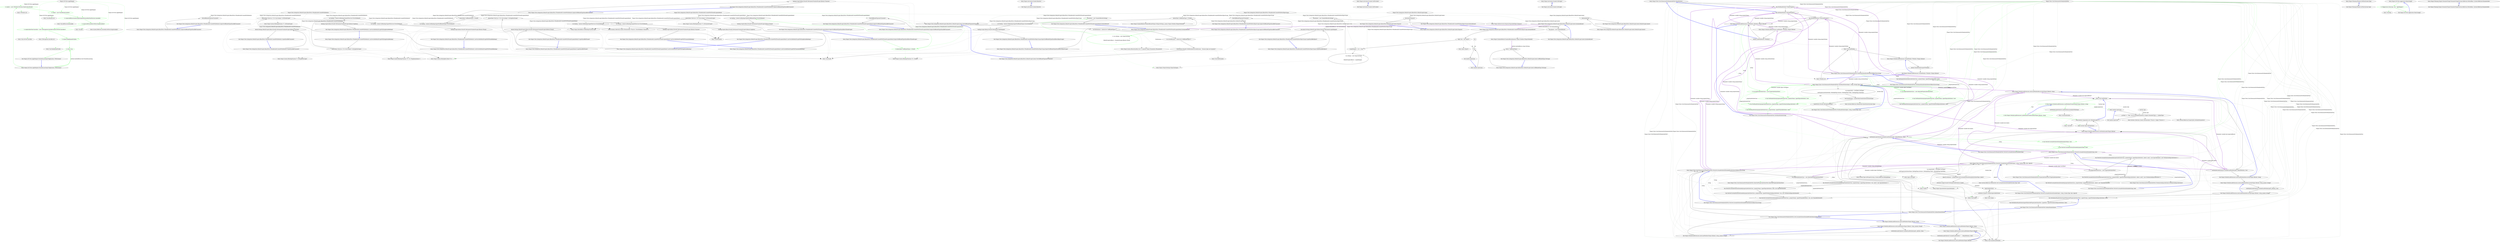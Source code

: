 digraph  {
d1 [cluster="Ninject.iOS.Tests.AppDelegate.FinishedLaunching(UIApplication, NSDictionary)", color=green, community=0, label="0: window = new UIWindow(UIScreen.MainScreen.Bounds)", span="31-31"];
d17 [label="Ninject.iOS.Tests.AppDelegate", span=""];
d0 [cluster="Ninject.iOS.Tests.AppDelegate.FinishedLaunching(UIApplication, NSDictionary)", label="Entry Ninject.iOS.Tests.AppDelegate.FinishedLaunching(UIApplication, NSDictionary)", span="28-28"];
d2 [cluster="Ninject.iOS.Tests.AppDelegate.FinishedLaunching(UIApplication, NSDictionary)", color=green, community=0, label="0: runner = new TouchRunner(window)", span="32-32"];
d9 [cluster="UIWindow.cstr", label="Entry UIWindow.cstr", span=""];
d3 [cluster="Ninject.iOS.Tests.AppDelegate.FinishedLaunching(UIApplication, NSDictionary)", color=green, community=0, label="0: runner.AddExecutionAssembly(typeof(ExtensibilityPointFactory).Assembly)", span="35-35"];
d10 [cluster="TouchRunner.cstr", label="Entry TouchRunner.cstr", span=""];
d4 [cluster="Ninject.iOS.Tests.AppDelegate.FinishedLaunching(UIApplication, NSDictionary)", color=green, community=0, label="0: runner.Add(Assembly.GetExecutingAssembly())", span="38-38"];
d11 [cluster="Unk.AddExecutionAssembly", label="Entry Unk.AddExecutionAssembly", span=""];
d5 [cluster="Ninject.iOS.Tests.AppDelegate.FinishedLaunching(UIApplication, NSDictionary)", color=green, community=0, label="0: window.RootViewController = new UINavigationController(runner.GetViewController())", span="51-51"];
d12 [cluster="System.Reflection.Assembly.GetExecutingAssembly()", label="Entry System.Reflection.Assembly.GetExecutingAssembly()", span="0-0"];
d13 [cluster="Unk.Add", label="Entry Unk.Add", span=""];
d6 [cluster="Ninject.iOS.Tests.AppDelegate.FinishedLaunching(UIApplication, NSDictionary)", color=green, community=0, label="0: window.MakeKeyAndVisible()", span="54-54"];
d14 [cluster="UINavigationController.cstr", label="Entry UINavigationController.cstr", span=""];
d15 [cluster="Unk.GetViewController", label="Entry Unk.GetViewController", span=""];
d7 [cluster="Ninject.iOS.Tests.AppDelegate.FinishedLaunching(UIApplication, NSDictionary)", color=green, community=0, label="0: return true;", span="56-56"];
d16 [cluster="Unk.MakeKeyAndVisible", label="Entry Unk.MakeKeyAndVisible", span=""];
d8 [cluster="Ninject.iOS.Tests.AppDelegate.FinishedLaunching(UIApplication, NSDictionary)", label="Exit Ninject.iOS.Tests.AppDelegate.FinishedLaunching(UIApplication, NSDictionary)", span="28-28"];
m1_38 [cluster="Ninject.Syntax.IBindingInSyntax<T>.InThreadScope()", file="DefaultScopeCallbackTests.cs", label="Entry Ninject.Syntax.IBindingInSyntax<T>.InThreadScope()", span="54-54"];
m1_62 [cluster="Ninject.Tests.Integration.DefaultScopeCallbackTests.WhenKernelIsCreatedWithNewObjectScope.InitializeKernel()", file="DefaultScopeCallbackTests.cs", label="Entry Ninject.Tests.Integration.DefaultScopeCallbackTests.WhenKernelIsCreatedWithNewObjectScope.InitializeKernel()", span="115-115"];
m1_63 [cluster="Ninject.Tests.Integration.DefaultScopeCallbackTests.WhenKernelIsCreatedWithNewObjectScope.InitializeKernel()", file="DefaultScopeCallbackTests.cs", label="object obj = new object()", span="117-117"];
m1_64 [cluster="Ninject.Tests.Integration.DefaultScopeCallbackTests.WhenKernelIsCreatedWithNewObjectScope.InitializeKernel()", file="DefaultScopeCallbackTests.cs", label="scopeDelegate = ctx => obj", span="118-118"];
m1_65 [cluster="Ninject.Tests.Integration.DefaultScopeCallbackTests.WhenKernelIsCreatedWithNewObjectScope.InitializeKernel()", file="DefaultScopeCallbackTests.cs", label="var settings = new NinjectSettings\r\n                           {\r\n                               DefaultScopeCallback = scopeDelegate\r\n                           }", span="119-122"];
m1_66 [cluster="Ninject.Tests.Integration.DefaultScopeCallbackTests.WhenKernelIsCreatedWithNewObjectScope.InitializeKernel()", file="DefaultScopeCallbackTests.cs", label="this.kernel = new StandardKernel(settings)", span="123-123"];
m1_67 [cluster="Ninject.Tests.Integration.DefaultScopeCallbackTests.WhenKernelIsCreatedWithNewObjectScope.InitializeKernel()", file="DefaultScopeCallbackTests.cs", label="Exit Ninject.Tests.Integration.DefaultScopeCallbackTests.WhenKernelIsCreatedWithNewObjectScope.InitializeKernel()", span="115-115"];
m1_84 [cluster="Ninject.Syntax.IBindingInSyntax<T>.InTransientScope()", file="DefaultScopeCallbackTests.cs", label="Entry Ninject.Syntax.IBindingInSyntax<T>.InTransientScope()", span="47-47"];
m1_7 [cluster="Ninject.Infrastructure.Disposal.DisposableObject.Dispose()", file="DefaultScopeCallbackTests.cs", label="Entry Ninject.Infrastructure.Disposal.DisposableObject.Dispose()", span="28-28"];
m1_4 [cluster="Ninject.Tests.Integration.DefaultScopeCallbackTests.DefaultScopeContext.Dispose()", file="DefaultScopeCallbackTests.cs", label="Entry Ninject.Tests.Integration.DefaultScopeCallbackTests.DefaultScopeContext.Dispose()", span="22-22"];
m1_5 [cluster="Ninject.Tests.Integration.DefaultScopeCallbackTests.DefaultScopeContext.Dispose()", file="DefaultScopeCallbackTests.cs", label="this.kernel.Dispose()", span="24-24"];
m1_6 [cluster="Ninject.Tests.Integration.DefaultScopeCallbackTests.DefaultScopeContext.Dispose()", file="DefaultScopeCallbackTests.cs", label="Exit Ninject.Tests.Integration.DefaultScopeCallbackTests.DefaultScopeContext.Dispose()", span="22-22"];
m1_17 [cluster="Unk.Should", file="DefaultScopeCallbackTests.cs", label="Entry Unk.Should", span=""];
m1_45 [cluster="Ninject.Tests.Integration.DefaultScopeCallbackTests.WhenKernelIsCreatedWithDefaults.ExplicitSelfBindedTypeShouldBeTransient()", file="DefaultScopeCallbackTests.cs", label="Entry Ninject.Tests.Integration.DefaultScopeCallbackTests.WhenKernelIsCreatedWithDefaults.ExplicitSelfBindedTypeShouldBeTransient()", span="83-83"];
m1_46 [cluster="Ninject.Tests.Integration.DefaultScopeCallbackTests.WhenKernelIsCreatedWithDefaults.ExplicitSelfBindedTypeShouldBeTransient()", file="DefaultScopeCallbackTests.cs", label="kernel.Bind<SelfBindedType>().ToSelf()", span="85-85"];
m1_47 [cluster="Ninject.Tests.Integration.DefaultScopeCallbackTests.WhenKernelIsCreatedWithDefaults.ExplicitSelfBindedTypeShouldBeTransient()", file="DefaultScopeCallbackTests.cs", label="var binding = kernel.GetBindings(typeof(SelfBindedType)).FirstOrDefault()", span="86-86"];
m1_48 [cluster="Ninject.Tests.Integration.DefaultScopeCallbackTests.WhenKernelIsCreatedWithDefaults.ExplicitSelfBindedTypeShouldBeTransient()", file="DefaultScopeCallbackTests.cs", label="binding.ScopeCallback.Should().BeSameAs(StandardScopeCallbacks.Transient)", span="87-87"];
m1_49 [cluster="Ninject.Tests.Integration.DefaultScopeCallbackTests.WhenKernelIsCreatedWithDefaults.ExplicitSelfBindedTypeShouldBeTransient()", file="DefaultScopeCallbackTests.cs", label="Exit Ninject.Tests.Integration.DefaultScopeCallbackTests.WhenKernelIsCreatedWithDefaults.ExplicitSelfBindedTypeShouldBeTransient()", span="83-83"];
m1_19 [cluster="Ninject.Tests.Integration.DefaultScopeCallbackTests.DefaultScopeContext.SelfBindedType.ToString()", file="DefaultScopeCallbackTests.cs", label="Entry Ninject.Tests.Integration.DefaultScopeCallbackTests.DefaultScopeContext.SelfBindedType.ToString()", span="45-45"];
m1_20 [cluster="Ninject.Tests.Integration.DefaultScopeCallbackTests.DefaultScopeContext.SelfBindedType.ToString()", file="DefaultScopeCallbackTests.cs", label="return ''SelfBindedType'';", span="47-47"];
m1_21 [cluster="Ninject.Tests.Integration.DefaultScopeCallbackTests.DefaultScopeContext.SelfBindedType.ToString()", file="DefaultScopeCallbackTests.cs", label="Exit Ninject.Tests.Integration.DefaultScopeCallbackTests.DefaultScopeContext.SelfBindedType.ToString()", span="45-45"];
m1_28 [cluster="Ninject.Syntax.IBindingToSyntax<T1>.To<TImplementation>()", file="DefaultScopeCallbackTests.cs", label="Entry Ninject.Syntax.IBindingToSyntax<T1>.To<TImplementation>()", span="48-48"];
m1_11 [cluster="Ninject.Tests.Integration.DefaultScopeCallbackTests.DefaultScopeContext.TestSelfBindedTypesAreTransient()", file="DefaultScopeCallbackTests.cs", label="Entry Ninject.Tests.Integration.DefaultScopeCallbackTests.DefaultScopeContext.TestSelfBindedTypesAreTransient()", span="32-32"];
m1_12 [cluster="Ninject.Tests.Integration.DefaultScopeCallbackTests.DefaultScopeContext.TestSelfBindedTypesAreTransient()", file="DefaultScopeCallbackTests.cs", label="var firstInstance = kernel.Get<SelfBindedType>()", span="34-34"];
m1_13 [cluster="Ninject.Tests.Integration.DefaultScopeCallbackTests.DefaultScopeContext.TestSelfBindedTypesAreTransient()", file="DefaultScopeCallbackTests.cs", label="var secondInstance = kernel.Get<SelfBindedType>()", span="35-35"];
m1_14 [cluster="Ninject.Tests.Integration.DefaultScopeCallbackTests.DefaultScopeContext.TestSelfBindedTypesAreTransient()", file="DefaultScopeCallbackTests.cs", label="firstInstance.Should().NotBeSameAs(secondInstance, ''because types are transient'')", span="36-36"];
m1_15 [cluster="Ninject.Tests.Integration.DefaultScopeCallbackTests.DefaultScopeContext.TestSelfBindedTypesAreTransient()", file="DefaultScopeCallbackTests.cs", label="Exit Ninject.Tests.Integration.DefaultScopeCallbackTests.DefaultScopeContext.TestSelfBindedTypesAreTransient()", span="32-32"];
m1_18 [cluster="Unk.NotBeSameAs", file="DefaultScopeCallbackTests.cs", label="Entry Unk.NotBeSameAs", span=""];
m1_79 [cluster="Ninject.Tests.Integration.DefaultScopeCallbackTests.WhenKernelIsCreatedWithThreadScopeAsDefault.CanOverrideDefaultScopeWithTransientInBinding()", file="DefaultScopeCallbackTests.cs", label="Entry Ninject.Tests.Integration.DefaultScopeCallbackTests.WhenKernelIsCreatedWithThreadScopeAsDefault.CanOverrideDefaultScopeWithTransientInBinding()", span="138-138"];
m1_80 [cluster="Ninject.Tests.Integration.DefaultScopeCallbackTests.WhenKernelIsCreatedWithThreadScopeAsDefault.CanOverrideDefaultScopeWithTransientInBinding()", file="DefaultScopeCallbackTests.cs", label="kernel.Bind<IService>().To<ServiceImpl>().InTransientScope()", span="140-140"];
m1_81 [cluster="Ninject.Tests.Integration.DefaultScopeCallbackTests.WhenKernelIsCreatedWithThreadScopeAsDefault.CanOverrideDefaultScopeWithTransientInBinding()", file="DefaultScopeCallbackTests.cs", label="var binding = kernel.GetBindings(typeof(IService)).FirstOrDefault()", span="141-141"];
m1_82 [cluster="Ninject.Tests.Integration.DefaultScopeCallbackTests.WhenKernelIsCreatedWithThreadScopeAsDefault.CanOverrideDefaultScopeWithTransientInBinding()", file="DefaultScopeCallbackTests.cs", label="binding.ScopeCallback.Should().BeSameAs(StandardScopeCallbacks.Transient)", span="142-142"];
m1_83 [cluster="Ninject.Tests.Integration.DefaultScopeCallbackTests.WhenKernelIsCreatedWithThreadScopeAsDefault.CanOverrideDefaultScopeWithTransientInBinding()", file="DefaultScopeCallbackTests.cs", label="Exit Ninject.Tests.Integration.DefaultScopeCallbackTests.WhenKernelIsCreatedWithThreadScopeAsDefault.CanOverrideDefaultScopeWithTransientInBinding()", span="138-138"];
m1_31 [cluster="System.Collections.Generic.IEnumerable<TSource>.FirstOrDefault<TSource>()", file="DefaultScopeCallbackTests.cs", label="Entry System.Collections.Generic.IEnumerable<TSource>.FirstOrDefault<TSource>()", span="0-0"];
m1_29 [cluster="Ninject.Syntax.IBindingInSyntax<T>.InSingletonScope()", file="DefaultScopeCallbackTests.cs", label="Entry Ninject.Syntax.IBindingInSyntax<T>.InSingletonScope()", span="40-40"];
m1_27 [cluster="Ninject.Syntax.BindingRoot.Bind<T>()", file="DefaultScopeCallbackTests.cs", label="Entry Ninject.Syntax.BindingRoot.Bind<T>()", span="49-49"];
m1_22 [cluster="Ninject.Tests.Integration.DefaultScopeCallbackTests.WhenKernelIsCreatedWithDefaults.CanOverrideDefaultScopeWithSingletonInBinding()", file="DefaultScopeCallbackTests.cs", label="Entry Ninject.Tests.Integration.DefaultScopeCallbackTests.WhenKernelIsCreatedWithDefaults.CanOverrideDefaultScopeWithSingletonInBinding()", span="55-55"];
m1_23 [cluster="Ninject.Tests.Integration.DefaultScopeCallbackTests.WhenKernelIsCreatedWithDefaults.CanOverrideDefaultScopeWithSingletonInBinding()", file="DefaultScopeCallbackTests.cs", label="kernel.Bind<IService>().To<ServiceImpl>().InSingletonScope()", span="57-57"];
m1_24 [cluster="Ninject.Tests.Integration.DefaultScopeCallbackTests.WhenKernelIsCreatedWithDefaults.CanOverrideDefaultScopeWithSingletonInBinding()", file="DefaultScopeCallbackTests.cs", label="var binding = kernel.GetBindings(typeof(IService)).FirstOrDefault()", span="58-58"];
m1_25 [cluster="Ninject.Tests.Integration.DefaultScopeCallbackTests.WhenKernelIsCreatedWithDefaults.CanOverrideDefaultScopeWithSingletonInBinding()", file="DefaultScopeCallbackTests.cs", label="binding.ScopeCallback.Should().BeSameAs(StandardScopeCallbacks.Singleton)", span="59-59"];
m1_26 [cluster="Ninject.Tests.Integration.DefaultScopeCallbackTests.WhenKernelIsCreatedWithDefaults.CanOverrideDefaultScopeWithSingletonInBinding()", file="DefaultScopeCallbackTests.cs", label="Exit Ninject.Tests.Integration.DefaultScopeCallbackTests.WhenKernelIsCreatedWithDefaults.CanOverrideDefaultScopeWithSingletonInBinding()", span="55-55"];
m1_42 [cluster="Ninject.Tests.Integration.DefaultScopeCallbackTests.WhenKernelIsCreatedWithDefaults.ImplicitSelfBindedTypeShouldBeTransient()", file="DefaultScopeCallbackTests.cs", label="Entry Ninject.Tests.Integration.DefaultScopeCallbackTests.WhenKernelIsCreatedWithDefaults.ImplicitSelfBindedTypeShouldBeTransient()", span="77-77"];
m1_43 [cluster="Ninject.Tests.Integration.DefaultScopeCallbackTests.WhenKernelIsCreatedWithDefaults.ImplicitSelfBindedTypeShouldBeTransient()", file="DefaultScopeCallbackTests.cs", label="TestSelfBindedTypesAreTransient()", span="79-79"];
m1_44 [cluster="Ninject.Tests.Integration.DefaultScopeCallbackTests.WhenKernelIsCreatedWithDefaults.ImplicitSelfBindedTypeShouldBeTransient()", file="DefaultScopeCallbackTests.cs", label="Exit Ninject.Tests.Integration.DefaultScopeCallbackTests.WhenKernelIsCreatedWithDefaults.ImplicitSelfBindedTypeShouldBeTransient()", span="77-77"];
m1_74 [cluster="Ninject.Tests.Integration.DefaultScopeCallbackTests.WhenKernelIsCreatedWithThreadScopeAsDefault.CanOverrideDefaultScopeWithSingletonInBinding()", file="DefaultScopeCallbackTests.cs", label="Entry Ninject.Tests.Integration.DefaultScopeCallbackTests.WhenKernelIsCreatedWithThreadScopeAsDefault.CanOverrideDefaultScopeWithSingletonInBinding()", span="130-130"];
m1_75 [cluster="Ninject.Tests.Integration.DefaultScopeCallbackTests.WhenKernelIsCreatedWithThreadScopeAsDefault.CanOverrideDefaultScopeWithSingletonInBinding()", file="DefaultScopeCallbackTests.cs", label="kernel.Bind<IService>().To<ServiceImpl>().InSingletonScope()", span="132-132"];
m1_76 [cluster="Ninject.Tests.Integration.DefaultScopeCallbackTests.WhenKernelIsCreatedWithThreadScopeAsDefault.CanOverrideDefaultScopeWithSingletonInBinding()", file="DefaultScopeCallbackTests.cs", label="var binding = kernel.GetBindings(typeof(IService)).FirstOrDefault()", span="133-133"];
m1_77 [cluster="Ninject.Tests.Integration.DefaultScopeCallbackTests.WhenKernelIsCreatedWithThreadScopeAsDefault.CanOverrideDefaultScopeWithSingletonInBinding()", file="DefaultScopeCallbackTests.cs", label="binding.ScopeCallback.Should().BeSameAs(StandardScopeCallbacks.Singleton)", span="134-134"];
m1_78 [cluster="Ninject.Tests.Integration.DefaultScopeCallbackTests.WhenKernelIsCreatedWithThreadScopeAsDefault.CanOverrideDefaultScopeWithSingletonInBinding()", file="DefaultScopeCallbackTests.cs", label="Exit Ninject.Tests.Integration.DefaultScopeCallbackTests.WhenKernelIsCreatedWithThreadScopeAsDefault.CanOverrideDefaultScopeWithSingletonInBinding()", span="130-130"];
m1_68 [cluster="object.Object()", file="DefaultScopeCallbackTests.cs", label="Entry object.Object()", span="0-0"];
m1_57 [cluster="Ninject.Tests.Integration.DefaultScopeCallbackTests.WhenKernelIsCreatedWithNewObjectScope.ExplicitSelfBindedTypeShouldHaveObjectScope()", file="DefaultScopeCallbackTests.cs", label="Entry Ninject.Tests.Integration.DefaultScopeCallbackTests.WhenKernelIsCreatedWithNewObjectScope.ExplicitSelfBindedTypeShouldHaveObjectScope()", span="108-108"];
m1_58 [cluster="Ninject.Tests.Integration.DefaultScopeCallbackTests.WhenKernelIsCreatedWithNewObjectScope.ExplicitSelfBindedTypeShouldHaveObjectScope()", file="DefaultScopeCallbackTests.cs", label="kernel.Bind<SelfBindedType>().ToSelf()", span="110-110"];
m1_59 [cluster="Ninject.Tests.Integration.DefaultScopeCallbackTests.WhenKernelIsCreatedWithNewObjectScope.ExplicitSelfBindedTypeShouldHaveObjectScope()", file="DefaultScopeCallbackTests.cs", label="var binding = kernel.GetBindings(typeof(SelfBindedType)).FirstOrDefault()", span="111-111"];
m1_60 [cluster="Ninject.Tests.Integration.DefaultScopeCallbackTests.WhenKernelIsCreatedWithNewObjectScope.ExplicitSelfBindedTypeShouldHaveObjectScope()", file="DefaultScopeCallbackTests.cs", label="binding.ScopeCallback.Should().BeSameAs(scopeDelegate)", span="112-112"];
m1_61 [cluster="Ninject.Tests.Integration.DefaultScopeCallbackTests.WhenKernelIsCreatedWithNewObjectScope.ExplicitSelfBindedTypeShouldHaveObjectScope()", file="DefaultScopeCallbackTests.cs", label="Exit Ninject.Tests.Integration.DefaultScopeCallbackTests.WhenKernelIsCreatedWithNewObjectScope.ExplicitSelfBindedTypeShouldHaveObjectScope()", span="108-108"];
m1_10 [cluster="Ninject.StandardKernel.StandardKernel(params Ninject.Modules.INinjectModule[])", file="DefaultScopeCallbackTests.cs", label="Entry Ninject.StandardKernel.StandardKernel(params Ninject.Modules.INinjectModule[])", span="45-45"];
m1_0 [cluster="Ninject.Tests.Integration.DefaultScopeCallbackTests.DefaultScopeContext.DefaultScopeContext()", file="DefaultScopeCallbackTests.cs", label="Entry Ninject.Tests.Integration.DefaultScopeCallbackTests.DefaultScopeContext.DefaultScopeContext()", span="17-17"];
m1_1 [cluster="Ninject.Tests.Integration.DefaultScopeCallbackTests.DefaultScopeContext.DefaultScopeContext()", file="DefaultScopeCallbackTests.cs", label="InitializeKernel()", span="19-19"];
m1_2 [cluster="Ninject.Tests.Integration.DefaultScopeCallbackTests.DefaultScopeContext.DefaultScopeContext()", file="DefaultScopeCallbackTests.cs", label="Exit Ninject.Tests.Integration.DefaultScopeCallbackTests.DefaultScopeContext.DefaultScopeContext()", span="17-17"];
m1_3 [cluster="Ninject.Tests.Integration.DefaultScopeCallbackTests.DefaultScopeContext.InitializeKernel()", file="DefaultScopeCallbackTests.cs", label="Entry Ninject.Tests.Integration.DefaultScopeCallbackTests.DefaultScopeContext.InitializeKernel()", span="27-27"];
m1_8 [cluster="Ninject.Tests.Integration.DefaultScopeCallbackTests.DefaultScopeContext.InitializeKernel()", file="DefaultScopeCallbackTests.cs", label="this.kernel = new StandardKernel()", span="29-29"];
m1_9 [cluster="Ninject.Tests.Integration.DefaultScopeCallbackTests.DefaultScopeContext.InitializeKernel()", file="DefaultScopeCallbackTests.cs", label="Exit Ninject.Tests.Integration.DefaultScopeCallbackTests.DefaultScopeContext.InitializeKernel()", span="27-27"];
m1_16 [cluster="Ninject.Syntax.IResolutionRoot.Get<T>(params Ninject.Parameters.IParameter[])", file="DefaultScopeCallbackTests.cs", label="Entry Ninject.Syntax.IResolutionRoot.Get<T>(params Ninject.Parameters.IParameter[])", span="34-34"];
m1_70 [cluster="Ninject.StandardKernel.StandardKernel(Ninject.INinjectSettings, params Ninject.Modules.INinjectModule[])", file="DefaultScopeCallbackTests.cs", label="Entry Ninject.StandardKernel.StandardKernel(Ninject.INinjectSettings, params Ninject.Modules.INinjectModule[])", span="54-54"];
m1_85 [cluster="Ninject.Tests.Integration.DefaultScopeCallbackTests.WhenKernelIsCreatedWithThreadScopeAsDefault.ScopeShouldBeThread()", file="DefaultScopeCallbackTests.cs", label="Entry Ninject.Tests.Integration.DefaultScopeCallbackTests.WhenKernelIsCreatedWithThreadScopeAsDefault.ScopeShouldBeThread()", span="146-146"];
m1_86 [cluster="Ninject.Tests.Integration.DefaultScopeCallbackTests.WhenKernelIsCreatedWithThreadScopeAsDefault.ScopeShouldBeThread()", file="DefaultScopeCallbackTests.cs", label="kernel.Settings.DefaultScopeCallback.Should().BeSameAs(StandardScopeCallbacks.Thread)", span="148-148"];
m1_87 [cluster="Ninject.Tests.Integration.DefaultScopeCallbackTests.WhenKernelIsCreatedWithThreadScopeAsDefault.ScopeShouldBeThread()", file="DefaultScopeCallbackTests.cs", label="Exit Ninject.Tests.Integration.DefaultScopeCallbackTests.WhenKernelIsCreatedWithThreadScopeAsDefault.ScopeShouldBeThread()", span="146-146"];
m1_32 [cluster="Unk.BeSameAs", file="DefaultScopeCallbackTests.cs", label="Entry Unk.BeSameAs", span=""];
m1_71 [cluster="lambda expression", file="DefaultScopeCallbackTests.cs", label="Entry lambda expression", span="118-118"];
m1_72 [cluster="lambda expression", file="DefaultScopeCallbackTests.cs", label=obj, span="118-118"];
m1_73 [cluster="lambda expression", file="DefaultScopeCallbackTests.cs", label="Exit lambda expression", span="118-118"];
m1_54 [cluster="Ninject.Tests.Integration.DefaultScopeCallbackTests.WhenKernelIsCreatedWithNewObjectScope.ImplicitSelfBindedTypeShouldBeTransient()", file="DefaultScopeCallbackTests.cs", label="Entry Ninject.Tests.Integration.DefaultScopeCallbackTests.WhenKernelIsCreatedWithNewObjectScope.ImplicitSelfBindedTypeShouldBeTransient()", span="102-102"];
m1_55 [cluster="Ninject.Tests.Integration.DefaultScopeCallbackTests.WhenKernelIsCreatedWithNewObjectScope.ImplicitSelfBindedTypeShouldBeTransient()", file="DefaultScopeCallbackTests.cs", label="TestSelfBindedTypesAreTransient()", span="104-104"];
m1_56 [cluster="Ninject.Tests.Integration.DefaultScopeCallbackTests.WhenKernelIsCreatedWithNewObjectScope.ImplicitSelfBindedTypeShouldBeTransient()", file="DefaultScopeCallbackTests.cs", label="Exit Ninject.Tests.Integration.DefaultScopeCallbackTests.WhenKernelIsCreatedWithNewObjectScope.ImplicitSelfBindedTypeShouldBeTransient()", span="102-102"];
m1_30 [cluster="Ninject.KernelBase.GetBindings(System.Type)", file="DefaultScopeCallbackTests.cs", label="Entry Ninject.KernelBase.GetBindings(System.Type)", span="464-464"];
m1_91 [cluster="Ninject.Tests.Integration.DefaultScopeCallbackTests.WhenKernelIsCreatedWithThreadScopeAsDefault.ExplicitSelfBindedTypeShouldHaveThreadScope()", file="DefaultScopeCallbackTests.cs", label="Entry Ninject.Tests.Integration.DefaultScopeCallbackTests.WhenKernelIsCreatedWithThreadScopeAsDefault.ExplicitSelfBindedTypeShouldHaveThreadScope()", span="158-158"];
m1_92 [cluster="Ninject.Tests.Integration.DefaultScopeCallbackTests.WhenKernelIsCreatedWithThreadScopeAsDefault.ExplicitSelfBindedTypeShouldHaveThreadScope()", color=green, community=0, file="DefaultScopeCallbackTests.cs", label="0: kernel.Bind<SelfBindedType>().ToSelf()", span="160-160"];
m1_93 [cluster="Ninject.Tests.Integration.DefaultScopeCallbackTests.WhenKernelIsCreatedWithThreadScopeAsDefault.ExplicitSelfBindedTypeShouldHaveThreadScope()", file="DefaultScopeCallbackTests.cs", label="var binding = kernel.GetBindings(typeof(SelfBindedType)).FirstOrDefault()", span="161-161"];
m1_94 [cluster="Ninject.Tests.Integration.DefaultScopeCallbackTests.WhenKernelIsCreatedWithThreadScopeAsDefault.ExplicitSelfBindedTypeShouldHaveThreadScope()", file="DefaultScopeCallbackTests.cs", label="binding.ScopeCallback.Should().BeSameAs(StandardScopeCallbacks.Thread)", span="162-162"];
m1_95 [cluster="Ninject.Tests.Integration.DefaultScopeCallbackTests.WhenKernelIsCreatedWithThreadScopeAsDefault.ExplicitSelfBindedTypeShouldHaveThreadScope()", file="DefaultScopeCallbackTests.cs", label="Exit Ninject.Tests.Integration.DefaultScopeCallbackTests.WhenKernelIsCreatedWithThreadScopeAsDefault.ExplicitSelfBindedTypeShouldHaveThreadScope()", span="158-158"];
m1_50 [cluster="Ninject.Syntax.IBindingToSyntax<T1>.ToSelf()", file="DefaultScopeCallbackTests.cs", label="Entry Ninject.Syntax.IBindingToSyntax<T1>.ToSelf()", span="41-41"];
m1_69 [cluster="Ninject.NinjectSettings.NinjectSettings()", file="DefaultScopeCallbackTests.cs", label="Entry Ninject.NinjectSettings.NinjectSettings()", span="29-29"];
m1_33 [cluster="Ninject.Tests.Integration.DefaultScopeCallbackTests.WhenKernelIsCreatedWithDefaults.CanOverrideDefaultScopeWithThreadInBinding()", file="DefaultScopeCallbackTests.cs", label="Entry Ninject.Tests.Integration.DefaultScopeCallbackTests.WhenKernelIsCreatedWithDefaults.CanOverrideDefaultScopeWithThreadInBinding()", span="63-63"];
m1_34 [cluster="Ninject.Tests.Integration.DefaultScopeCallbackTests.WhenKernelIsCreatedWithDefaults.CanOverrideDefaultScopeWithThreadInBinding()", file="DefaultScopeCallbackTests.cs", label="kernel.Bind<IService>().To<ServiceImpl>().InThreadScope()", span="65-65"];
m1_35 [cluster="Ninject.Tests.Integration.DefaultScopeCallbackTests.WhenKernelIsCreatedWithDefaults.CanOverrideDefaultScopeWithThreadInBinding()", file="DefaultScopeCallbackTests.cs", label="var binding = kernel.GetBindings(typeof(IService)).FirstOrDefault()", span="66-66"];
m1_36 [cluster="Ninject.Tests.Integration.DefaultScopeCallbackTests.WhenKernelIsCreatedWithDefaults.CanOverrideDefaultScopeWithThreadInBinding()", file="DefaultScopeCallbackTests.cs", label="binding.ScopeCallback.Should().BeSameAs(StandardScopeCallbacks.Thread)", span="67-67"];
m1_37 [cluster="Ninject.Tests.Integration.DefaultScopeCallbackTests.WhenKernelIsCreatedWithDefaults.CanOverrideDefaultScopeWithThreadInBinding()", file="DefaultScopeCallbackTests.cs", label="Exit Ninject.Tests.Integration.DefaultScopeCallbackTests.WhenKernelIsCreatedWithDefaults.CanOverrideDefaultScopeWithThreadInBinding()", span="63-63"];
m1_96 [cluster="Ninject.Tests.Integration.DefaultScopeCallbackTests.WhenKernelIsCreatedWithThreadScopeAsDefault.InitializeKernel()", file="DefaultScopeCallbackTests.cs", label="Entry Ninject.Tests.Integration.DefaultScopeCallbackTests.WhenKernelIsCreatedWithThreadScopeAsDefault.InitializeKernel()", span="165-165"];
m1_97 [cluster="Ninject.Tests.Integration.DefaultScopeCallbackTests.WhenKernelIsCreatedWithThreadScopeAsDefault.InitializeKernel()", color=green, community=0, file="DefaultScopeCallbackTests.cs", label="0: var settings = new NinjectSettings\r\n                           {\r\n                               DefaultScopeCallback = StandardScopeCallbacks.Thread\r\n                           }", span="167-170"];
m1_98 [cluster="Ninject.Tests.Integration.DefaultScopeCallbackTests.WhenKernelIsCreatedWithThreadScopeAsDefault.InitializeKernel()", file="DefaultScopeCallbackTests.cs", label="this.kernel = new StandardKernel(settings)", span="171-171"];
m1_99 [cluster="Ninject.Tests.Integration.DefaultScopeCallbackTests.WhenKernelIsCreatedWithThreadScopeAsDefault.InitializeKernel()", file="DefaultScopeCallbackTests.cs", label="Exit Ninject.Tests.Integration.DefaultScopeCallbackTests.WhenKernelIsCreatedWithThreadScopeAsDefault.InitializeKernel()", span="165-165"];
m1_39 [cluster="Ninject.Tests.Integration.DefaultScopeCallbackTests.WhenKernelIsCreatedWithDefaults.ScopeShouldBeTransient()", file="DefaultScopeCallbackTests.cs", label="Entry Ninject.Tests.Integration.DefaultScopeCallbackTests.WhenKernelIsCreatedWithDefaults.ScopeShouldBeTransient()", span="71-71"];
m1_40 [cluster="Ninject.Tests.Integration.DefaultScopeCallbackTests.WhenKernelIsCreatedWithDefaults.ScopeShouldBeTransient()", file="DefaultScopeCallbackTests.cs", label="kernel.Settings.DefaultScopeCallback.Should().BeSameAs(StandardScopeCallbacks.Transient)", span="73-73"];
m1_41 [cluster="Ninject.Tests.Integration.DefaultScopeCallbackTests.WhenKernelIsCreatedWithDefaults.ScopeShouldBeTransient()", file="DefaultScopeCallbackTests.cs", label="Exit Ninject.Tests.Integration.DefaultScopeCallbackTests.WhenKernelIsCreatedWithDefaults.ScopeShouldBeTransient()", span="71-71"];
m1_88 [cluster="Ninject.Tests.Integration.DefaultScopeCallbackTests.WhenKernelIsCreatedWithThreadScopeAsDefault.ImplicitSelfBindedTypeShouldBeTransient()", file="DefaultScopeCallbackTests.cs", label="Entry Ninject.Tests.Integration.DefaultScopeCallbackTests.WhenKernelIsCreatedWithThreadScopeAsDefault.ImplicitSelfBindedTypeShouldBeTransient()", span="152-152"];
m1_89 [cluster="Ninject.Tests.Integration.DefaultScopeCallbackTests.WhenKernelIsCreatedWithThreadScopeAsDefault.ImplicitSelfBindedTypeShouldBeTransient()", file="DefaultScopeCallbackTests.cs", label="TestSelfBindedTypesAreTransient()", span="154-154"];
m1_90 [cluster="Ninject.Tests.Integration.DefaultScopeCallbackTests.WhenKernelIsCreatedWithThreadScopeAsDefault.ImplicitSelfBindedTypeShouldBeTransient()", file="DefaultScopeCallbackTests.cs", label="Exit Ninject.Tests.Integration.DefaultScopeCallbackTests.WhenKernelIsCreatedWithThreadScopeAsDefault.ImplicitSelfBindedTypeShouldBeTransient()", span="152-152"];
m1_51 [cluster="Ninject.Tests.Integration.DefaultScopeCallbackTests.WhenKernelIsCreatedWithNewObjectScope.ScopeShouldBeObject()", file="DefaultScopeCallbackTests.cs", label="Entry Ninject.Tests.Integration.DefaultScopeCallbackTests.WhenKernelIsCreatedWithNewObjectScope.ScopeShouldBeObject()", span="96-96"];
m1_52 [cluster="Ninject.Tests.Integration.DefaultScopeCallbackTests.WhenKernelIsCreatedWithNewObjectScope.ScopeShouldBeObject()", file="DefaultScopeCallbackTests.cs", label="this.kernel.Settings.DefaultScopeCallback.Should().BeSameAs(scopeDelegate)", span="98-98"];
m1_53 [cluster="Ninject.Tests.Integration.DefaultScopeCallbackTests.WhenKernelIsCreatedWithNewObjectScope.ScopeShouldBeObject()", file="DefaultScopeCallbackTests.cs", label="Exit Ninject.Tests.Integration.DefaultScopeCallbackTests.WhenKernelIsCreatedWithNewObjectScope.ScopeShouldBeObject()", span="96-96"];
m1_100 [file="DefaultScopeCallbackTests.cs", label="Ninject.Tests.Integration.DefaultScopeCallbackTests.DefaultScopeContext", span=""];
m1_101 [file="DefaultScopeCallbackTests.cs", label="Ninject.Tests.Integration.DefaultScopeCallbackTests.WhenKernelIsCreatedWithDefaults", span=""];
m1_102 [file="DefaultScopeCallbackTests.cs", label="Ninject.Tests.Integration.DefaultScopeCallbackTests.WhenKernelIsCreatedWithNewObjectScope", span=""];
m1_103 [file="DefaultScopeCallbackTests.cs", label=obj, span=""];
m1_104 [file="DefaultScopeCallbackTests.cs", label="Ninject.Tests.Integration.DefaultScopeCallbackTests.WhenKernelIsCreatedWithThreadScopeAsDefault", span=""];
m2_4 [cluster="Ninject.Activation.IContext.Resolve()", file="DynamicMethodInjectorFactory.cs", label="Entry Ninject.Activation.IContext.Resolve()", span="75-75"];
m2_5 [cluster="Ninject.Activation.IContext.Resolve()", file="DynamicMethodInjectorFactory.cs", label="Exit Ninject.Activation.IContext.Resolve()", span="75-75"];
m2_0 [cluster="Ninject.Activation.IContext.GetProvider()", file="DynamicMethodInjectorFactory.cs", label="Entry Ninject.Activation.IContext.GetProvider()", span="63-63"];
m2_1 [cluster="Ninject.Activation.IContext.GetProvider()", file="DynamicMethodInjectorFactory.cs", label="Exit Ninject.Activation.IContext.GetProvider()", span="63-63"];
m2_2 [cluster="Ninject.Activation.IContext.GetScope()", file="DynamicMethodInjectorFactory.cs", label="Entry Ninject.Activation.IContext.GetScope()", span="69-69"];
m2_3 [cluster="Ninject.Activation.IContext.GetScope()", file="DynamicMethodInjectorFactory.cs", label="Exit Ninject.Activation.IContext.GetScope()", span="69-69"];
m3_0 [cluster="Ninject.Tests.Unit.ExtensionsForMemberInfoTest.HasAttribute()", file="ExtensionsForMemberInfoTest.cs", label="Entry Ninject.Tests.Unit.ExtensionsForMemberInfoTest.HasAttribute()", span="13-13"];
m3_1 [cluster="Ninject.Tests.Unit.ExtensionsForMemberInfoTest.HasAttribute()", file="ExtensionsForMemberInfoTest.cs", label="this.TestHasAttribute(''PublicProperty'')", span="15-15"];
m3_2 [cluster="Ninject.Tests.Unit.ExtensionsForMemberInfoTest.HasAttribute()", file="ExtensionsForMemberInfoTest.cs", label="this.TestHasAttribute(''InternalProperty'')", span="16-16"];
m3_12 [cluster="Ninject.Tests.Unit.ExtensionsForMemberInfoTest.TestHasAttributeForAttributesOnBaseClass(string)", file="ExtensionsForMemberInfoTest.cs", label="Entry Ninject.Tests.Unit.ExtensionsForMemberInfoTest.TestHasAttributeForAttributesOnBaseClass(string)", span="113-113"];
m3_24 [cluster="Ninject.Tests.Unit.ExtensionsForMemberInfoTest.GetCustomAttributesExtendedForAttributesOnBaseClass()", file="ExtensionsForMemberInfoTest.cs", label="Exit Ninject.Tests.Unit.ExtensionsForMemberInfoTest.GetCustomAttributesExtendedForAttributesOnBaseClass()", span="39-39"];
m3_25 [cluster="Ninject.Tests.Unit.ExtensionsForMemberInfoTest.TestGetCustomAttributesExtendedForAttributesOnBaseClass(string)", file="ExtensionsForMemberInfoTest.cs", label="Entry Ninject.Tests.Unit.ExtensionsForMemberInfoTest.TestGetCustomAttributesExtendedForAttributesOnBaseClass(string)", span="83-83"];
m3_26 [cluster="Ninject.Tests.Unit.ExtensionsForMemberInfoTest.IndexerHasAttribute()", file="ExtensionsForMemberInfoTest.cs", label="Entry Ninject.Tests.Unit.ExtensionsForMemberInfoTest.IndexerHasAttribute()", span="47-47"];
m3_36 [cluster="Unk.LoadModules", file="ExtensionsForMemberInfoTest.cs", label="Entry Unk.LoadModules", span=""];
m3_37 [cluster="Ninject.ModuleLoadExtensions.LoadModulesFromAssembly(Ninject.IKernel, string)", color=green, community=0, file="ExtensionsForMemberInfoTest.cs", label="0: Entry Ninject.ModuleLoadExtensions.LoadModulesFromAssembly(Ninject.IKernel, string)", span="63-63"];
m3_38 [cluster="Ninject.ModuleLoadExtensions.LoadModulesFromAssembly(Ninject.IKernel, string)", file="ExtensionsForMemberInfoTest.cs", label="GetModuleLoader(kernel).LoadModules(assemblyOrFileName)", span="65-65"];
m3_39 [cluster="Ninject.ModuleLoadExtensions.LoadModulesFromAssembly(Ninject.IKernel, string)", color=green, community=0, file="ExtensionsForMemberInfoTest.cs", label="0: Exit Ninject.ModuleLoadExtensions.LoadModulesFromAssembly(Ninject.IKernel, string)", span="63-63"];
m3_40 [cluster="Ninject.ModuleLoadExtensions.GetModuleLoader(Ninject.IKernel)", file="ExtensionsForMemberInfoTest.cs", label="return kernel.Components.Get<IModuleLoader>();", span="70-70"];
m3_33 [cluster="Ninject.Tests.Unit.ExtensionsForMemberInfoTest.IndexerHasAttribute()", file="ExtensionsForMemberInfoTest.cs", label="this.TestIndexerHasAttribute(typeof(InheritedPropertyAttributeTest), typeof(string), typeof(NotInheritedInjectAttribute), false)", span="55-55"];
m3_34 [cluster="Ninject.Tests.Unit.ExtensionsForMemberInfoTest.IndexerHasAttribute()", file="ExtensionsForMemberInfoTest.cs", label="this.TestIndexerHasAttribute(typeof(InheritedPropertyAttributeTest), typeof(int), typeof(NotInheritedInjectAttribute), false)", span="56-56"];
m3_35 [cluster="Ninject.Tests.Unit.ExtensionsForMemberInfoTest.IndexerHasAttribute()", file="ExtensionsForMemberInfoTest.cs", label="Exit Ninject.Tests.Unit.ExtensionsForMemberInfoTest.IndexerHasAttribute()", span="47-47"];
m3_77 [cluster="object.GetType()", file="ExtensionsForMemberInfoTest.cs", label="Entry object.GetType()", span="0-0"];
m3_44 [cluster="Unk.Should", file="ExtensionsForMemberInfoTest.cs", label="Entry Unk.Should", span=""];
m3_70 [cluster="Ninject.Tests.Unit.ExtensionsForMemberInfoTest.InheritedPropertyAttributeTest.InheritedPropertyAttributeTest()", file="ExtensionsForMemberInfoTest.cs", label="Entry Ninject.Tests.Unit.ExtensionsForMemberInfoTest.InheritedPropertyAttributeTest.InheritedPropertyAttributeTest()", span="184-184"];
m3_62 [cluster="Ninject.Tests.Unit.ExtensionsForMemberInfoTest.NotInheritedInjectAttribute.NotInheritedInjectAttribute()", file="ExtensionsForMemberInfoTest.cs", label="Entry Ninject.Tests.Unit.ExtensionsForMemberInfoTest.NotInheritedInjectAttribute.NotInheritedInjectAttribute()", span="131-131"];
m3_13 [cluster="Ninject.ModuleLoadExtensions.AutoLoadModules(Ninject.IKernel)", file="ExtensionsForMemberInfoTest.cs", label="Entry Ninject.ModuleLoadExtensions.AutoLoadModules(Ninject.IKernel)", span="28-28"];
m3_14 [cluster="Ninject.ModuleLoadExtensions.AutoLoadModules(Ninject.IKernel)", file="ExtensionsForMemberInfoTest.cs", label="GetModuleLoader(kernel).ScanAndLoadModules(''~'', DefaultPatterns, false)", span="30-30"];
m3_15 [cluster="Ninject.ModuleLoadExtensions.AutoLoadModules(Ninject.IKernel)", file="ExtensionsForMemberInfoTest.cs", label="Exit Ninject.ModuleLoadExtensions.AutoLoadModules(Ninject.IKernel)", span="28-28"];
m3_16 [cluster="Ninject.ModuleLoadExtensions.GetModuleLoader(Ninject.IKernel)", file="ExtensionsForMemberInfoTest.cs", label="Entry Ninject.ModuleLoadExtensions.GetModuleLoader(Ninject.IKernel)", span="68-68"];
m3_17 [cluster="Unk.ScanAndLoadModules", file="ExtensionsForMemberInfoTest.cs", label="Entry Unk.ScanAndLoadModules", span=""];
m3_18 [cluster="Ninject.ModuleLoadExtensions.AutoLoadModules(Ninject.IKernel, string)", file="ExtensionsForMemberInfoTest.cs", label="Entry Ninject.ModuleLoadExtensions.AutoLoadModules(Ninject.IKernel, string)", span="33-33"];
m3_45 [cluster="Unk.Be", file="ExtensionsForMemberInfoTest.cs", label="Entry Unk.Be", span=""];
m3_7 [cluster="TModule.cstr", file="ExtensionsForMemberInfoTest.cs", label="Entry TModule.cstr", span=""];
m3_8 [cluster="Unk.LoadModule", file="ExtensionsForMemberInfoTest.cs", label="Entry Unk.LoadModule", span=""];
m3_9 [cluster="Ninject.ModuleLoadExtensions.UnloadModule<TModule>(Ninject.IKernel)", file="ExtensionsForMemberInfoTest.cs", label="Entry Ninject.ModuleLoadExtensions.UnloadModule<TModule>(Ninject.IKernel)", span="22-22"];
m3_10 [cluster="Ninject.ModuleLoadExtensions.UnloadModule<TModule>(Ninject.IKernel)", file="ExtensionsForMemberInfoTest.cs", label="kernel.UnloadModule(typeof(TModule))", span="25-25"];
m3_11 [cluster="Ninject.ModuleLoadExtensions.UnloadModule<TModule>(Ninject.IKernel)", file="ExtensionsForMemberInfoTest.cs", label="Exit Ninject.ModuleLoadExtensions.UnloadModule<TModule>(Ninject.IKernel)", span="22-22"];
m3_20 [cluster="Ninject.ModuleLoadExtensions.AutoLoadModules(Ninject.IKernel, string)", file="ExtensionsForMemberInfoTest.cs", label="Exit Ninject.ModuleLoadExtensions.AutoLoadModules(Ninject.IKernel, string)", span="33-33"];
m3_21 [cluster="Ninject.ModuleLoadExtensions.AutoLoadModules(Ninject.IKernel, string, params string[])", file="ExtensionsForMemberInfoTest.cs", label="Entry Ninject.ModuleLoadExtensions.AutoLoadModules(Ninject.IKernel, string, params string[])", span="38-38"];
m3_22 [cluster="Ninject.ModuleLoadExtensions.AutoLoadModules(Ninject.IKernel, string, params string[])", file="ExtensionsForMemberInfoTest.cs", label="GetModuleLoader(kernel).ScanAndLoadModules(path, patterns, false)", span="40-40"];
m3_23 [cluster="Ninject.ModuleLoadExtensions.AutoLoadModules(Ninject.IKernel, string, params string[])", file="ExtensionsForMemberInfoTest.cs", label="Exit Ninject.ModuleLoadExtensions.AutoLoadModules(Ninject.IKernel, string, params string[])", span="38-38"];
m3_42 [cluster="Unk.First", file="ExtensionsForMemberInfoTest.cs", label="Entry Unk.First", span=""];
m3_63 [cluster="Ninject.Tests.Unit.ExtensionsForMemberInfoTest.TestGetCustomAttributesExtended(object, string, System.Type, bool, object[])", file="ExtensionsForMemberInfoTest.cs", label="Entry Ninject.Tests.Unit.ExtensionsForMemberInfoTest.TestGetCustomAttributesExtended(object, string, System.Type, bool, object[])", span="92-92"];
m3_73 [cluster="Ninject.Tests.Unit.ExtensionsForMemberInfoTest.TestGetCustomAttributesExtended(object, string, System.Type, bool, object[])", file="ExtensionsForMemberInfoTest.cs", label="attributes.Length.Should().Be(expectedAttributes.Length)", span="98-98"];
m3_75 [cluster="Ninject.Tests.Unit.ExtensionsForMemberInfoTest.TestGetCustomAttributesExtended(object, string, System.Type, bool, object[])", file="ExtensionsForMemberInfoTest.cs", label="attributes.Should().Contain(expectedAttribute)", span="101-101"];
m3_72 [cluster="Ninject.Tests.Unit.ExtensionsForMemberInfoTest.TestGetCustomAttributesExtended(object, string, System.Type, bool, object[])", file="ExtensionsForMemberInfoTest.cs", label="object[] attributes = propertyInfo.GetCustomAttributesExtended(attributeType, inherit)", span="96-96"];
m3_74 [cluster="Ninject.Tests.Unit.ExtensionsForMemberInfoTest.TestGetCustomAttributesExtended(object, string, System.Type, bool, object[])", file="ExtensionsForMemberInfoTest.cs", label=expectedAttributes, span="99-99"];
m3_71 [cluster="Ninject.Tests.Unit.ExtensionsForMemberInfoTest.TestGetCustomAttributesExtended(object, string, System.Type, bool, object[])", file="ExtensionsForMemberInfoTest.cs", label="var propertyInfo = testObject.GetType()\r\n                .GetProperty(attributeName, BindingFlags.Instance | BindingFlags.Public | BindingFlags.NonPublic)", span="94-95"];
m3_76 [cluster="Ninject.Tests.Unit.ExtensionsForMemberInfoTest.TestGetCustomAttributesExtended(object, string, System.Type, bool, object[])", file="ExtensionsForMemberInfoTest.cs", label="Exit Ninject.Tests.Unit.ExtensionsForMemberInfoTest.TestGetCustomAttributesExtended(object, string, System.Type, bool, object[])", span="92-92"];
m3_43 [cluster="Unk.HasAttribute", file="ExtensionsForMemberInfoTest.cs", label="Entry Unk.HasAttribute", span=""];
m3_54 [cluster="Ninject.Tests.Unit.ExtensionsForMemberInfoTest.TestGetCustomAttributesExtended(string, bool)", file="ExtensionsForMemberInfoTest.cs", label="Entry Ninject.Tests.Unit.ExtensionsForMemberInfoTest.TestGetCustomAttributesExtended(string, bool)", span="75-75"];
m3_56 [cluster="Ninject.Tests.Unit.ExtensionsForMemberInfoTest.TestGetCustomAttributesExtended(string, bool)", file="ExtensionsForMemberInfoTest.cs", label="this.TestGetCustomAttributesExtended(propertyAttributeClass, propertyName, typeof(InjectAttribute), inherit, new[] { new InjectAttribute(), new NotInheritedInjectAttribute() })", span="78-78"];
m3_57 [cluster="Ninject.Tests.Unit.ExtensionsForMemberInfoTest.TestGetCustomAttributesExtended(string, bool)", file="ExtensionsForMemberInfoTest.cs", label="this.TestGetCustomAttributesExtended(propertyAttributeClass, propertyName, typeof(NotInheritedInjectAttribute), inherit, new[] { new NotInheritedInjectAttribute() })", span="79-79"];
m3_58 [cluster="Ninject.Tests.Unit.ExtensionsForMemberInfoTest.TestGetCustomAttributesExtended(string, bool)", file="ExtensionsForMemberInfoTest.cs", label="this.TestGetCustomAttributesExtended(propertyAttributeClass, propertyName, typeof(NamedAttribute), inherit, new NamedAttribute[0])", span="80-80"];
m3_55 [cluster="Ninject.Tests.Unit.ExtensionsForMemberInfoTest.TestGetCustomAttributesExtended(string, bool)", file="ExtensionsForMemberInfoTest.cs", label="var propertyAttributeClass = new PropertyAttributeTest()", span="77-77"];
m3_59 [cluster="Ninject.Tests.Unit.ExtensionsForMemberInfoTest.TestGetCustomAttributesExtended(string, bool)", file="ExtensionsForMemberInfoTest.cs", label="Exit Ninject.Tests.Unit.ExtensionsForMemberInfoTest.TestGetCustomAttributesExtended(string, bool)", span="75-75"];
m3_6 [cluster="Ninject.ModuleLoadExtensions.LoadModule<TModule>(Ninject.IKernel)", file="ExtensionsForMemberInfoTest.cs", label="Exit Ninject.ModuleLoadExtensions.LoadModule<TModule>(Ninject.IKernel)", span="16-16"];
m3_81 [cluster="Ninject.Tests.Unit.ExtensionsForMemberInfoTest.TestHasAttribute(string)", color=green, community=0, file="ExtensionsForMemberInfoTest.cs", label="0: var propertyAttributeClass = new PropertyAttributeTest()", span="107-107"];
m3_82 [cluster="Ninject.Tests.Unit.ExtensionsForMemberInfoTest.TestHasAttribute(string)", color=green, community=0, file="ExtensionsForMemberInfoTest.cs", label="0: this.TestHasAttribute(propertyAttributeClass, propertyName, typeof(InjectAttribute), true)", span="108-108"];
m3_83 [cluster="Ninject.Tests.Unit.ExtensionsForMemberInfoTest.TestHasAttribute(string)", color=green, community=0, file="ExtensionsForMemberInfoTest.cs", label="0: this.TestHasAttribute(propertyAttributeClass, propertyName, typeof(NotInheritedInjectAttribute), true)", span="109-109"];
m3_84 [cluster="Ninject.Tests.Unit.ExtensionsForMemberInfoTest.TestHasAttribute(string)", color=green, community=0, file="ExtensionsForMemberInfoTest.cs", label="0: this.TestHasAttribute(propertyAttributeClass, propertyName, typeof(NamedAttribute), false)", span="110-110"];
m3_85 [cluster="Ninject.Tests.Unit.ExtensionsForMemberInfoTest.TestHasAttribute(string)", file="ExtensionsForMemberInfoTest.cs", label="Exit Ninject.Tests.Unit.ExtensionsForMemberInfoTest.TestHasAttribute(string)", span="105-105"];
m3_86 [cluster="Ninject.Tests.Unit.ExtensionsForMemberInfoTest.TestHasAttribute(object, string, System.Type, bool)", file="ExtensionsForMemberInfoTest.cs", label="Entry Ninject.Tests.Unit.ExtensionsForMemberInfoTest.TestHasAttribute(object, string, System.Type, bool)", span="121-121"];
m3_94 [cluster="Ninject.Tests.Unit.ExtensionsForMemberInfoTest.TestHasAttribute(object, string, System.Type, bool)", file="ExtensionsForMemberInfoTest.cs", label="hasAttribute.Should().Be(expectedValue)", span="127-127"];
m3_92 [cluster="Ninject.Tests.Unit.ExtensionsForMemberInfoTest.TestHasAttribute(object, string, System.Type, bool)", file="ExtensionsForMemberInfoTest.cs", label="var propertyInfo = testObject.GetType()\r\n                .GetProperty(attributeName, BindingFlags.Instance | BindingFlags.Public | BindingFlags.NonPublic)", span="123-124"];
m3_93 [cluster="Ninject.Tests.Unit.ExtensionsForMemberInfoTest.TestHasAttribute(object, string, System.Type, bool)", file="ExtensionsForMemberInfoTest.cs", label="bool hasAttribute = propertyInfo.HasAttribute(attributeType)", span="125-125"];
m3_95 [cluster="Ninject.Tests.Unit.ExtensionsForMemberInfoTest.TestHasAttribute(object, string, System.Type, bool)", file="ExtensionsForMemberInfoTest.cs", label="Exit Ninject.Tests.Unit.ExtensionsForMemberInfoTest.TestHasAttribute(object, string, System.Type, bool)", span="121-121"];
m3_96 [cluster="System.Reflection.MemberInfo.HasAttribute(System.Type)", file="ExtensionsForMemberInfoTest.cs", label="Entry System.Reflection.MemberInfo.HasAttribute(System.Type)", span="73-73"];
m3_79 [cluster="System.Reflection.MemberInfo.GetCustomAttributesExtended(System.Type, bool)", file="ExtensionsForMemberInfoTest.cs", label="Entry System.Reflection.MemberInfo.GetCustomAttributesExtended(System.Type, bool)", span="180-180"];
m3_50 [cluster="System.Collections.Generic.IEnumerable<TSource>.Single<TSource>()", file="ExtensionsForMemberInfoTest.cs", label="Entry System.Collections.Generic.IEnumerable<TSource>.Single<TSource>()", span="0-0"];
m3_3 [cluster="Ninject.Tests.Unit.ExtensionsForMemberInfoTest.HasAttribute()", file="ExtensionsForMemberInfoTest.cs", label="this.TestHasAttribute(''ProtectedProperty'')", span="17-17"];
m3_78 [cluster="System.Type.GetProperty(string, System.Reflection.BindingFlags)", file="ExtensionsForMemberInfoTest.cs", label="Entry System.Type.GetProperty(string, System.Reflection.BindingFlags)", span="0-0"];
m3_61 [cluster="Ninject.InjectAttribute.InjectAttribute()", file="ExtensionsForMemberInfoTest.cs", label="Entry Ninject.InjectAttribute.InjectAttribute()", span="20-20"];
m3_49 [cluster="System.Reflection.PropertyInfo.GetIndexParameters()", file="ExtensionsForMemberInfoTest.cs", label="Entry System.Reflection.PropertyInfo.GetIndexParameters()", span="0-0"];
m3_4 [cluster="Ninject.ModuleLoadExtensions.LoadModule<TModule>(Ninject.IKernel)", file="ExtensionsForMemberInfoTest.cs", label="Entry Ninject.ModuleLoadExtensions.LoadModule<TModule>(Ninject.IKernel)", span="16-16"];
m3_5 [cluster="Ninject.ModuleLoadExtensions.LoadModule<TModule>(Ninject.IKernel)", file="ExtensionsForMemberInfoTest.cs", label="kernel.LoadModule(new TModule())", span="19-19"];
m3_27 [cluster="Ninject.ModuleLoadExtensions.AutoLoadModulesRecursively(Ninject.IKernel, string)", file="ExtensionsForMemberInfoTest.cs", label="Entry Ninject.ModuleLoadExtensions.AutoLoadModulesRecursively(Ninject.IKernel, string)", span="48-48"];
m3_28 [cluster="Ninject.ModuleLoadExtensions.AutoLoadModulesRecursively(Ninject.IKernel, string)", file="ExtensionsForMemberInfoTest.cs", label="GetModuleLoader(kernel).ScanAndLoadModules(path, DefaultPatterns, true)", span="50-50"];
m3_29 [cluster="Ninject.ModuleLoadExtensions.AutoLoadModulesRecursively(Ninject.IKernel, string)", file="ExtensionsForMemberInfoTest.cs", label="Exit Ninject.ModuleLoadExtensions.AutoLoadModulesRecursively(Ninject.IKernel, string)", span="48-48"];
m3_30 [cluster="Ninject.ModuleLoadExtensions.AutoLoadModulesRecursively(Ninject.IKernel, string, params string[])", file="ExtensionsForMemberInfoTest.cs", label="Entry Ninject.ModuleLoadExtensions.AutoLoadModulesRecursively(Ninject.IKernel, string, params string[])", span="53-53"];
m3_31 [cluster="Ninject.ModuleLoadExtensions.AutoLoadModulesRecursively(Ninject.IKernel, string, params string[])", file="ExtensionsForMemberInfoTest.cs", label="GetModuleLoader(kernel).ScanAndLoadModules(path, patterns, true)", span="55-55"];
m3_32 [cluster="Ninject.ModuleLoadExtensions.AutoLoadModulesRecursively(Ninject.IKernel, string, params string[])", file="ExtensionsForMemberInfoTest.cs", label="Exit Ninject.ModuleLoadExtensions.AutoLoadModulesRecursively(Ninject.IKernel, string, params string[])", span="53-53"];
m3_41 [cluster="System.Type.GetProperties()", file="ExtensionsForMemberInfoTest.cs", label="Entry System.Type.GetProperties()", span="0-0"];
m3_46 [cluster="lambda expression", file="ExtensionsForMemberInfoTest.cs", label="Entry lambda expression", span="63-63"];
m3_47 [cluster="lambda expression", file="ExtensionsForMemberInfoTest.cs", label="pi.Name == ''Item'' && pi.GetIndexParameters().Single().ParameterType == indexerType", span="63-63"];
m3_48 [cluster="lambda expression", file="ExtensionsForMemberInfoTest.cs", label="Exit lambda expression", span="63-63"];
m3_19 [cluster="Ninject.ModuleLoadExtensions.AutoLoadModules(Ninject.IKernel, string)", file="ExtensionsForMemberInfoTest.cs", label="GetModuleLoader(kernel).ScanAndLoadModules(path, DefaultPatterns, false)", span="35-35"];
m3_51 [cluster="Ninject.Tests.Unit.ExtensionsForMemberInfoTest.TestGetCustomAttributesExtended(string)", color=green, community=0, file="ExtensionsForMemberInfoTest.cs", label="0: this.TestGetCustomAttributesExtended(propertyName, true)", span="71-71"];
m3_52 [cluster="Ninject.Tests.Unit.ExtensionsForMemberInfoTest.TestGetCustomAttributesExtended(string)", color=green, community=0, file="ExtensionsForMemberInfoTest.cs", label="0: this.TestGetCustomAttributesExtended(propertyName, false)", span="72-72"];
m3_53 [cluster="Ninject.Tests.Unit.ExtensionsForMemberInfoTest.TestGetCustomAttributesExtended(string)", file="ExtensionsForMemberInfoTest.cs", label="Exit Ninject.Tests.Unit.ExtensionsForMemberInfoTest.TestGetCustomAttributesExtended(string)", span="69-69"];
m3_60 [cluster="Ninject.Tests.Unit.ExtensionsForMemberInfoTest.PropertyAttributeTest.PropertyAttributeTest()", file="ExtensionsForMemberInfoTest.cs", label="Entry Ninject.Tests.Unit.ExtensionsForMemberInfoTest.PropertyAttributeTest.PropertyAttributeTest()", span="135-135"];
m3_65 [cluster="Ninject.Tests.Unit.ExtensionsForMemberInfoTest.TestGetCustomAttributesExtendedForAttributesOnBaseClass(string)", file="ExtensionsForMemberInfoTest.cs", label="this.TestGetCustomAttributesExtended(propertyAttributeClass, propertyName, typeof(InjectAttribute), true, new[] { new InjectAttribute() })", span="86-86"];
m3_66 [cluster="Ninject.Tests.Unit.ExtensionsForMemberInfoTest.TestGetCustomAttributesExtendedForAttributesOnBaseClass(string)", file="ExtensionsForMemberInfoTest.cs", label="this.TestGetCustomAttributesExtended(propertyAttributeClass, propertyName, typeof(InjectAttribute), false, new InjectAttribute[0])", span="87-87"];
m3_67 [cluster="Ninject.Tests.Unit.ExtensionsForMemberInfoTest.TestGetCustomAttributesExtendedForAttributesOnBaseClass(string)", file="ExtensionsForMemberInfoTest.cs", label="this.TestGetCustomAttributesExtended(propertyAttributeClass, propertyName, typeof(NotInheritedInjectAttribute), true, new NotInheritedInjectAttribute[0])", span="88-88"];
m3_68 [cluster="Ninject.Tests.Unit.ExtensionsForMemberInfoTest.TestGetCustomAttributesExtendedForAttributesOnBaseClass(string)", file="ExtensionsForMemberInfoTest.cs", label="this.TestGetCustomAttributesExtended(propertyAttributeClass, propertyName, typeof(NamedAttribute), true, new NamedAttribute[0])", span="89-89"];
m3_64 [cluster="Ninject.Tests.Unit.ExtensionsForMemberInfoTest.TestGetCustomAttributesExtendedForAttributesOnBaseClass(string)", file="ExtensionsForMemberInfoTest.cs", label="var propertyAttributeClass = new InheritedPropertyAttributeTest()", span="85-85"];
m3_69 [cluster="Ninject.Tests.Unit.ExtensionsForMemberInfoTest.TestGetCustomAttributesExtendedForAttributesOnBaseClass(string)", file="ExtensionsForMemberInfoTest.cs", label="Exit Ninject.Tests.Unit.ExtensionsForMemberInfoTest.TestGetCustomAttributesExtendedForAttributesOnBaseClass(string)", span="83-83"];
m3_80 [cluster="Unk.Contain", file="ExtensionsForMemberInfoTest.cs", label="Entry Unk.Contain", span=""];
m3_87 [cluster="Ninject.Tests.Unit.ExtensionsForMemberInfoTest.TestHasAttributeForAttributesOnBaseClass(string)", color=green, community=0, file="ExtensionsForMemberInfoTest.cs", label="0: var propertyAttributeClass = new InheritedPropertyAttributeTest()", span="115-115"];
m3_88 [cluster="Ninject.Tests.Unit.ExtensionsForMemberInfoTest.TestHasAttributeForAttributesOnBaseClass(string)", color=green, community=0, file="ExtensionsForMemberInfoTest.cs", label="0: this.TestHasAttribute(propertyAttributeClass, propertyName, typeof(InjectAttribute), true)", span="116-116"];
m3_89 [cluster="Ninject.Tests.Unit.ExtensionsForMemberInfoTest.TestHasAttributeForAttributesOnBaseClass(string)", file="ExtensionsForMemberInfoTest.cs", label="this.TestHasAttribute(propertyAttributeClass, propertyName, typeof(NotInheritedInjectAttribute), false)", span="117-117"];
m3_90 [cluster="Ninject.Tests.Unit.ExtensionsForMemberInfoTest.TestHasAttributeForAttributesOnBaseClass(string)", file="ExtensionsForMemberInfoTest.cs", label="this.TestHasAttribute(propertyAttributeClass, propertyName, typeof(NamedAttribute), false)", span="118-118"];
m3_91 [cluster="Ninject.Tests.Unit.ExtensionsForMemberInfoTest.TestHasAttributeForAttributesOnBaseClass(string)", file="ExtensionsForMemberInfoTest.cs", label="Exit Ninject.Tests.Unit.ExtensionsForMemberInfoTest.TestHasAttributeForAttributesOnBaseClass(string)", span="113-113"];
m3_97 [file="ExtensionsForMemberInfoTest.cs", label="Ninject.Tests.Unit.ExtensionsForMemberInfoTest", span=""];
m3_98 [file="ExtensionsForMemberInfoTest.cs", label="System.Type", span=""];
m4_0 [cluster="Ninject.Planning.IPlanner.GetPlan(System.Type)", file="FormatExtensions.cs", label="Entry Ninject.Planning.IPlanner.GetPlan(System.Type)", span="10-10"];
m4_1 [cluster="Ninject.Planning.IPlanner.GetPlan(System.Type)", file="FormatExtensions.cs", label="Exit Ninject.Planning.IPlanner.GetPlan(System.Type)", span="10-10"];
m5_0 [cluster="Ninject.iOS.Tests.Application.Main(string[])", file="Main.cs", label="Entry Ninject.iOS.Tests.Application.Main(string[])", span="12-12"];
m5_1 [cluster="Ninject.iOS.Tests.Application.Main(string[])", color=green, community=0, file="Main.cs", label="0: UIApplication.Main(args, null, ''AppDelegate'')", span="16-16"];
m5_2 [cluster="Ninject.iOS.Tests.Application.Main(string[])", file="Main.cs", label="Exit Ninject.iOS.Tests.Application.Main(string[])", span="12-12"];
m5_3 [cluster="Unk.Main", file="Main.cs", label="Entry Unk.Main", span=""];
m7_0 [cluster="Ninject.Planning.Targets.ParameterTarget.ParameterTarget(System.Reflection.MethodBase, System.Reflection.ParameterInfo)", file="ThreadScopeTests.cs", label="Entry Ninject.Planning.Targets.ParameterTarget.ParameterTarget(System.Reflection.MethodBase, System.Reflection.ParameterInfo)", span="42-42"];
m7_1 [cluster="Ninject.Planning.Targets.ParameterTarget.ParameterTarget(System.Reflection.MethodBase, System.Reflection.ParameterInfo)", file="ThreadScopeTests.cs", label="Exit Ninject.Planning.Targets.ParameterTarget.ParameterTarget(System.Reflection.MethodBase, System.Reflection.ParameterInfo)", span="42-42"];
d1 -> d2  [color=green, key=0, style=solid];
d1 -> d9  [color=green, key=2, style=dotted];
d17 -> d1  [color=green, key=1, label="Ninject.iOS.Tests.AppDelegate", style=dashed];
d17 -> d2  [color=green, key=1, label="Ninject.iOS.Tests.AppDelegate", style=dashed];
d17 -> d3  [color=green, key=1, label="Ninject.iOS.Tests.AppDelegate", style=dashed];
d17 -> d4  [color=green, key=1, label="Ninject.iOS.Tests.AppDelegate", style=dashed];
d17 -> d5  [color=green, key=1, label="Ninject.iOS.Tests.AppDelegate", style=dashed];
d17 -> d6  [color=green, key=1, label="Ninject.iOS.Tests.AppDelegate", style=dashed];
d0 -> d1  [color=green, key=0, style=solid];
d0 -> d7  [color=green, key=3, label="method methodReturn bool FinishedLaunching", style=bold];
d2 -> d3  [color=green, key=0, style=solid];
d2 -> d10  [color=green, key=2, style=dotted];
d3 -> d4  [color=green, key=0, style=solid];
d3 -> d11  [color=green, key=2, style=dotted];
d4 -> d5  [color=green, key=0, style=solid];
d4 -> d12  [color=green, key=2, style=dotted];
d4 -> d13  [color=green, key=2, style=dotted];
d5 -> d6  [color=green, key=0, style=solid];
d5 -> d14  [color=green, key=2, style=dotted];
d5 -> d15  [color=green, key=2, style=dotted];
d6 -> d7  [color=green, key=0, style=solid];
d6 -> d16  [color=green, key=2, style=dotted];
d7 -> d8  [color=green, key=0, style=solid];
d8 -> d0  [color=blue, key=0, style=bold];
m1_62 -> m1_63  [key=0, style=solid];
m1_63 -> m1_64  [key=0, style=solid];
m1_63 -> m1_68  [key=2, style=dotted];
m1_63 -> m1_72  [color=darkseagreen4, key=1, label=obj, style=dashed];
m1_64 -> m1_65  [key=0, style=solid];
m1_65 -> m1_66  [key=0, style=solid];
m1_65 -> m1_69  [key=2, style=dotted];
m1_66 -> m1_67  [key=0, style=solid];
m1_66 -> m1_70  [key=2, style=dotted];
m1_67 -> m1_62  [color=blue, key=0, style=bold];
m1_4 -> m1_5  [key=0, style=solid];
m1_5 -> m1_6  [key=0, style=solid];
m1_5 -> m1_7  [key=2, style=dotted];
m1_6 -> m1_4  [color=blue, key=0, style=bold];
m1_45 -> m1_46  [key=0, style=solid];
m1_46 -> m1_47  [key=0, style=solid];
m1_46 -> m1_27  [key=2, style=dotted];
m1_46 -> m1_50  [key=2, style=dotted];
m1_47 -> m1_48  [key=0, style=solid];
m1_47 -> m1_30  [key=2, style=dotted];
m1_47 -> m1_31  [key=2, style=dotted];
m1_48 -> m1_49  [key=0, style=solid];
m1_48 -> m1_17  [key=2, style=dotted];
m1_48 -> m1_32  [key=2, style=dotted];
m1_49 -> m1_45  [color=blue, key=0, style=bold];
m1_19 -> m1_20  [key=0, style=solid];
m1_20 -> m1_21  [key=0, style=solid];
m1_21 -> m1_19  [color=blue, key=0, style=bold];
m1_11 -> m1_12  [key=0, style=solid];
m1_12 -> m1_13  [key=0, style=solid];
m1_12 -> m1_16  [key=2, style=dotted];
m1_12 -> m1_14  [color=darkseagreen4, key=1, label=firstInstance, style=dashed];
m1_13 -> m1_14  [key=0, style=solid];
m1_13 -> m1_16  [key=2, style=dotted];
m1_14 -> m1_15  [key=0, style=solid];
m1_14 -> m1_17  [key=2, style=dotted];
m1_14 -> m1_18  [key=2, style=dotted];
m1_15 -> m1_11  [color=blue, key=0, style=bold];
m1_79 -> m1_80  [key=0, style=solid];
m1_80 -> m1_81  [key=0, style=solid];
m1_80 -> m1_27  [key=2, style=dotted];
m1_80 -> m1_28  [key=2, style=dotted];
m1_80 -> m1_84  [key=2, style=dotted];
m1_81 -> m1_82  [key=0, style=solid];
m1_81 -> m1_30  [key=2, style=dotted];
m1_81 -> m1_31  [key=2, style=dotted];
m1_82 -> m1_83  [key=0, style=solid];
m1_82 -> m1_17  [key=2, style=dotted];
m1_82 -> m1_32  [key=2, style=dotted];
m1_83 -> m1_79  [color=blue, key=0, style=bold];
m1_22 -> m1_23  [key=0, style=solid];
m1_23 -> m1_24  [key=0, style=solid];
m1_23 -> m1_27  [key=2, style=dotted];
m1_23 -> m1_28  [key=2, style=dotted];
m1_23 -> m1_29  [key=2, style=dotted];
m1_24 -> m1_25  [key=0, style=solid];
m1_24 -> m1_30  [key=2, style=dotted];
m1_24 -> m1_31  [key=2, style=dotted];
m1_25 -> m1_26  [key=0, style=solid];
m1_25 -> m1_17  [key=2, style=dotted];
m1_25 -> m1_32  [key=2, style=dotted];
m1_26 -> m1_22  [color=blue, key=0, style=bold];
m1_42 -> m1_43  [key=0, style=solid];
m1_43 -> m1_44  [key=0, style=solid];
m1_43 -> m1_11  [key=2, style=dotted];
m1_44 -> m1_42  [color=blue, key=0, style=bold];
m1_74 -> m1_75  [key=0, style=solid];
m1_75 -> m1_76  [key=0, style=solid];
m1_75 -> m1_27  [key=2, style=dotted];
m1_75 -> m1_28  [key=2, style=dotted];
m1_75 -> m1_29  [key=2, style=dotted];
m1_76 -> m1_77  [key=0, style=solid];
m1_76 -> m1_30  [key=2, style=dotted];
m1_76 -> m1_31  [key=2, style=dotted];
m1_77 -> m1_78  [key=0, style=solid];
m1_77 -> m1_17  [key=2, style=dotted];
m1_77 -> m1_32  [key=2, style=dotted];
m1_78 -> m1_74  [color=blue, key=0, style=bold];
m1_57 -> m1_58  [key=0, style=solid];
m1_58 -> m1_59  [key=0, style=solid];
m1_58 -> m1_27  [key=2, style=dotted];
m1_58 -> m1_50  [key=2, style=dotted];
m1_59 -> m1_60  [key=0, style=solid];
m1_59 -> m1_30  [key=2, style=dotted];
m1_59 -> m1_31  [key=2, style=dotted];
m1_60 -> m1_61  [key=0, style=solid];
m1_60 -> m1_17  [key=2, style=dotted];
m1_60 -> m1_32  [key=2, style=dotted];
m1_61 -> m1_57  [color=blue, key=0, style=bold];
m1_10 -> m1_20  [color=darkorchid, key=3, label="method methodReturn string ToString", style=bold];
m1_0 -> m1_1  [key=0, style=solid];
m1_1 -> m1_2  [key=0, style=solid];
m1_1 -> m1_3  [key=2, style=dotted];
m1_2 -> m1_0  [color=blue, key=0, style=bold];
m1_3 -> m1_8  [key=0, style=solid];
m1_3 -> m1_62  [color=darkorchid, key=3, label="method methodReturn void InitializeKernel", style=bold];
m1_3 -> m1_96  [color=darkorchid, key=3, label="method methodReturn void InitializeKernel", style=bold];
m1_8 -> m1_9  [key=0, style=solid];
m1_8 -> m1_10  [key=2, style=dotted];
m1_9 -> m1_3  [color=blue, key=0, style=bold];
m1_85 -> m1_86  [key=0, style=solid];
m1_86 -> m1_87  [key=0, style=solid];
m1_86 -> m1_17  [key=2, style=dotted];
m1_86 -> m1_32  [key=2, style=dotted];
m1_87 -> m1_85  [color=blue, key=0, style=bold];
m1_71 -> m1_72  [key=0, style=solid];
m1_72 -> m1_73  [key=0, style=solid];
m1_73 -> m1_71  [color=blue, key=0, style=bold];
m1_54 -> m1_55  [key=0, style=solid];
m1_55 -> m1_56  [key=0, style=solid];
m1_55 -> m1_11  [key=2, style=dotted];
m1_56 -> m1_54  [color=blue, key=0, style=bold];
m1_91 -> m1_92  [color=green, key=0, style=solid];
m1_92 -> m1_93  [color=green, key=0, style=solid];
m1_92 -> m1_27  [color=green, key=2, style=dotted];
m1_92 -> m1_50  [color=green, key=2, style=dotted];
m1_93 -> m1_94  [key=0, style=solid];
m1_93 -> m1_30  [key=2, style=dotted];
m1_93 -> m1_31  [key=2, style=dotted];
m1_94 -> m1_95  [key=0, style=solid];
m1_94 -> m1_17  [key=2, style=dotted];
m1_94 -> m1_32  [key=2, style=dotted];
m1_95 -> m1_91  [color=blue, key=0, style=bold];
m1_33 -> m1_34  [key=0, style=solid];
m1_34 -> m1_35  [key=0, style=solid];
m1_34 -> m1_27  [key=2, style=dotted];
m1_34 -> m1_28  [key=2, style=dotted];
m1_34 -> m1_38  [key=2, style=dotted];
m1_35 -> m1_36  [key=0, style=solid];
m1_35 -> m1_30  [key=2, style=dotted];
m1_35 -> m1_31  [key=2, style=dotted];
m1_36 -> m1_37  [key=0, style=solid];
m1_36 -> m1_17  [key=2, style=dotted];
m1_36 -> m1_32  [key=2, style=dotted];
m1_37 -> m1_33  [color=blue, key=0, style=bold];
m1_96 -> m1_97  [color=green, key=0, style=solid];
m1_97 -> m1_98  [color=green, key=0, style=solid];
m1_97 -> m1_69  [color=green, key=2, style=dotted];
m1_98 -> m1_99  [key=0, style=solid];
m1_98 -> m1_70  [key=2, style=dotted];
m1_99 -> m1_96  [color=blue, key=0, style=bold];
m1_39 -> m1_40  [key=0, style=solid];
m1_40 -> m1_41  [key=0, style=solid];
m1_40 -> m1_17  [key=2, style=dotted];
m1_40 -> m1_32  [key=2, style=dotted];
m1_41 -> m1_39  [color=blue, key=0, style=bold];
m1_88 -> m1_89  [key=0, style=solid];
m1_89 -> m1_90  [key=0, style=solid];
m1_89 -> m1_11  [key=2, style=dotted];
m1_90 -> m1_88  [color=blue, key=0, style=bold];
m1_51 -> m1_52  [key=0, style=solid];
m1_52 -> m1_53  [key=0, style=solid];
m1_52 -> m1_17  [key=2, style=dotted];
m1_52 -> m1_32  [key=2, style=dotted];
m1_53 -> m1_51  [color=blue, key=0, style=bold];
m1_100 -> m1_1  [color=darkseagreen4, key=1, label="Ninject.Tests.Integration.DefaultScopeCallbackTests.DefaultScopeContext", style=dashed];
m1_100 -> m1_5  [color=darkseagreen4, key=1, label="Ninject.Tests.Integration.DefaultScopeCallbackTests.DefaultScopeContext", style=dashed];
m1_100 -> m1_8  [color=darkseagreen4, key=1, label="Ninject.Tests.Integration.DefaultScopeCallbackTests.DefaultScopeContext", style=dashed];
m1_100 -> m1_12  [color=darkseagreen4, key=1, label="Ninject.Tests.Integration.DefaultScopeCallbackTests.DefaultScopeContext", style=dashed];
m1_100 -> m1_13  [color=darkseagreen4, key=1, label="Ninject.Tests.Integration.DefaultScopeCallbackTests.DefaultScopeContext", style=dashed];
m1_101 -> m1_23  [color=darkseagreen4, key=1, label="Ninject.Tests.Integration.DefaultScopeCallbackTests.WhenKernelIsCreatedWithDefaults", style=dashed];
m1_101 -> m1_24  [color=darkseagreen4, key=1, label="Ninject.Tests.Integration.DefaultScopeCallbackTests.WhenKernelIsCreatedWithDefaults", style=dashed];
m1_101 -> m1_34  [color=darkseagreen4, key=1, label="Ninject.Tests.Integration.DefaultScopeCallbackTests.WhenKernelIsCreatedWithDefaults", style=dashed];
m1_101 -> m1_35  [color=darkseagreen4, key=1, label="Ninject.Tests.Integration.DefaultScopeCallbackTests.WhenKernelIsCreatedWithDefaults", style=dashed];
m1_101 -> m1_40  [color=darkseagreen4, key=1, label="Ninject.Tests.Integration.DefaultScopeCallbackTests.WhenKernelIsCreatedWithDefaults", style=dashed];
m1_101 -> m1_43  [color=darkseagreen4, key=1, label="Ninject.Tests.Integration.DefaultScopeCallbackTests.WhenKernelIsCreatedWithDefaults", style=dashed];
m1_101 -> m1_46  [color=darkseagreen4, key=1, label="Ninject.Tests.Integration.DefaultScopeCallbackTests.WhenKernelIsCreatedWithDefaults", style=dashed];
m1_101 -> m1_47  [color=darkseagreen4, key=1, label="Ninject.Tests.Integration.DefaultScopeCallbackTests.WhenKernelIsCreatedWithDefaults", style=dashed];
m1_102 -> m1_52  [color=darkseagreen4, key=1, label="Ninject.Tests.Integration.DefaultScopeCallbackTests.WhenKernelIsCreatedWithNewObjectScope", style=dashed];
m1_102 -> m1_55  [color=darkseagreen4, key=1, label="Ninject.Tests.Integration.DefaultScopeCallbackTests.WhenKernelIsCreatedWithNewObjectScope", style=dashed];
m1_102 -> m1_58  [color=darkseagreen4, key=1, label="Ninject.Tests.Integration.DefaultScopeCallbackTests.WhenKernelIsCreatedWithNewObjectScope", style=dashed];
m1_102 -> m1_59  [color=darkseagreen4, key=1, label="Ninject.Tests.Integration.DefaultScopeCallbackTests.WhenKernelIsCreatedWithNewObjectScope", style=dashed];
m1_102 -> m1_60  [color=darkseagreen4, key=1, label="Ninject.Tests.Integration.DefaultScopeCallbackTests.WhenKernelIsCreatedWithNewObjectScope", style=dashed];
m1_102 -> m1_64  [color=darkseagreen4, key=1, label="Ninject.Tests.Integration.DefaultScopeCallbackTests.WhenKernelIsCreatedWithNewObjectScope", style=dashed];
m1_102 -> m1_65  [color=darkseagreen4, key=1, label="Ninject.Tests.Integration.DefaultScopeCallbackTests.WhenKernelIsCreatedWithNewObjectScope", style=dashed];
m1_102 -> m1_66  [color=darkseagreen4, key=1, label="Ninject.Tests.Integration.DefaultScopeCallbackTests.WhenKernelIsCreatedWithNewObjectScope", style=dashed];
m1_103 -> m1_72  [color=darkseagreen4, key=1, label=obj, style=dashed];
m1_104 -> m1_75  [color=darkseagreen4, key=1, label="Ninject.Tests.Integration.DefaultScopeCallbackTests.WhenKernelIsCreatedWithThreadScopeAsDefault", style=dashed];
m1_104 -> m1_76  [color=darkseagreen4, key=1, label="Ninject.Tests.Integration.DefaultScopeCallbackTests.WhenKernelIsCreatedWithThreadScopeAsDefault", style=dashed];
m1_104 -> m1_80  [color=darkseagreen4, key=1, label="Ninject.Tests.Integration.DefaultScopeCallbackTests.WhenKernelIsCreatedWithThreadScopeAsDefault", style=dashed];
m1_104 -> m1_81  [color=darkseagreen4, key=1, label="Ninject.Tests.Integration.DefaultScopeCallbackTests.WhenKernelIsCreatedWithThreadScopeAsDefault", style=dashed];
m1_104 -> m1_86  [color=darkseagreen4, key=1, label="Ninject.Tests.Integration.DefaultScopeCallbackTests.WhenKernelIsCreatedWithThreadScopeAsDefault", style=dashed];
m1_104 -> m1_89  [color=darkseagreen4, key=1, label="Ninject.Tests.Integration.DefaultScopeCallbackTests.WhenKernelIsCreatedWithThreadScopeAsDefault", style=dashed];
m1_104 -> m1_92  [color=green, key=1, label="Ninject.Tests.Integration.DefaultScopeCallbackTests.WhenKernelIsCreatedWithThreadScopeAsDefault", style=dashed];
m1_104 -> m1_93  [color=darkseagreen4, key=1, label="Ninject.Tests.Integration.DefaultScopeCallbackTests.WhenKernelIsCreatedWithThreadScopeAsDefault", style=dashed];
m1_104 -> m1_98  [color=darkseagreen4, key=1, label="Ninject.Tests.Integration.DefaultScopeCallbackTests.WhenKernelIsCreatedWithThreadScopeAsDefault", style=dashed];
m2_4 -> m2_5  [key=0, style=solid];
m2_5 -> m2_4  [color=blue, key=0, style=bold];
m2_0 -> m2_1  [key=0, style=solid];
m2_1 -> m2_0  [color=blue, key=0, style=bold];
m2_2 -> m2_3  [key=0, style=solid];
m2_3 -> m2_2  [color=blue, key=0, style=bold];
m3_0 -> m3_1  [key=0, style=solid];
m3_1 -> m3_2  [key=0, style=solid];
m3_1 -> m3_3  [key=2, style=dotted];
m3_1 -> m3_6  [key=2, style=dotted];
m3_2 -> m3_0  [color=blue, key=0, style=bold];
m3_2 -> m3_6  [key=2, style=dotted];
m3_2 -> m3_3  [key=0, style=solid];
m3_12 -> m3_87  [color=green, key=0, style=solid];
m3_12 -> m3_88  [color=green, key=1, label=string, style=dashed];
m3_12 -> m3_89  [color=darkseagreen4, key=1, label=string, style=dashed];
m3_12 -> m3_90  [color=darkseagreen4, key=1, label=string, style=dashed];
m3_12 -> m3_1  [color=darkorchid, key=3, label="Parameter variable string propertyName", style=bold];
m3_12 -> m3_2  [color=darkorchid, key=3, label="Parameter variable string propertyName", style=bold];
m3_12 -> m3_3  [color=darkorchid, key=3, label="Parameter variable string propertyName", style=bold];
m3_24 -> m3_25  [key=0, style=solid];
m3_24 -> m3_20  [color=blue, key=0, style=bold];
m3_25 -> m3_26  [key=0, style=solid];
m3_25 -> m3_16  [key=2, style=dotted];
m3_25 -> m3_17  [key=2, style=dotted];
m3_25 -> m3_1  [color=darkorchid, key=3, label="Parameter variable string propertyName", style=bold];
m3_25 -> m3_2  [color=darkorchid, key=3, label="Parameter variable string propertyName", style=bold];
m3_25 -> m3_3  [color=darkorchid, key=3, label="Parameter variable string propertyName", style=bold];
m3_25 -> m3_65  [color=darkseagreen4, key=1, label=string, style=dashed];
m3_25 -> m3_66  [color=darkseagreen4, key=1, label=string, style=dashed];
m3_25 -> m3_67  [color=darkseagreen4, key=1, label=string, style=dashed];
m3_25 -> m3_68  [color=darkseagreen4, key=1, label=string, style=dashed];
m3_25 -> m3_64  [key=0, style=solid];
m3_26 -> m3_24  [color=blue, key=0, style=bold];
m3_26 -> m3_27  [key=0, style=solid];
m3_36 -> m3_37  [color=green, key=0, style=solid];
m3_36 -> m3_39  [color=green, key=1, label=bool, style=dashed];
m3_36 -> m3_47  [color=darkseagreen4, key=1, label="System.Type", style=dashed];
m3_36 -> m3_38  [color=darkseagreen4, key=1, label="System.Type", style=dashed];
m3_36 -> m3_27  [color=darkorchid, key=3, label="Parameter variable bool expectedResult", style=bold];
m3_36 -> m3_28  [color=darkorchid, key=3, label="Parameter variable bool expectedResult", style=bold];
m3_37 -> m3_38  [color=green, key=0, style=solid];
m3_37 -> m3_41  [color=green, key=2, style=dotted];
m3_37 -> m3_42  [color=green, key=2, style=dotted];
m3_37 -> m3_46  [color=green, key=1, label="lambda expression", style=dashed];
m3_38 -> m3_39  [color=green, key=0, style=solid];
m3_38 -> m3_43  [key=2, style=dotted];
m3_38 -> m3_16  [key=2, style=dotted];
m3_38 -> m3_36  [key=2, style=dotted];
m3_39 -> m3_40  [color=green, key=0, style=solid];
m3_39 -> m3_44  [color=green, key=2, style=dotted];
m3_39 -> m3_45  [color=green, key=2, style=dotted];
m3_39 -> m3_37  [color=blue, key=0, style=bold];
m3_40 -> m3_36  [color=blue, key=0, style=bold];
m3_40 -> m3_41  [key=0, style=solid];
m3_40 -> m3_42  [key=2, style=dotted];
m3_33 -> m3_34  [key=0, style=solid];
m3_33 -> m3_36  [key=2, style=dotted];
m3_34 -> m3_35  [key=0, style=solid];
m3_34 -> m3_16  [key=2, style=dotted];
m3_34 -> m3_36  [key=2, style=dotted];
m3_35 -> m3_33  [color=blue, key=0, style=bold];
m3_35 -> m3_26  [color=blue, key=0, style=bold];
m3_13 -> m3_14  [key=0, style=solid];
m3_14 -> m3_19  [key=2, style=dotted];
m3_14 -> m3_15  [key=0, style=solid];
m3_14 -> m3_16  [key=2, style=dotted];
m3_14 -> m3_17  [key=2, style=dotted];
m3_15 -> m3_19  [key=2, style=dotted];
m3_15 -> m3_16  [key=0, style=solid];
m3_15 -> m3_13  [color=blue, key=0, style=bold];
m3_16 -> m3_19  [key=2, style=dotted];
m3_16 -> m3_17  [key=0, style=solid];
m3_16 -> m3_40  [key=0, style=solid];
m3_17 -> m3_19  [key=2, style=dotted];
m3_17 -> m3_18  [key=0, style=solid];
m3_18 -> m3_13  [color=blue, key=0, style=bold];
m3_18 -> m3_19  [key=0, style=solid];
m3_7 -> m3_8  [key=0, style=solid];
m3_8 -> m3_12  [key=2, style=dotted];
m3_8 -> m3_9  [key=0, style=solid];
m3_9 -> m3_12  [key=2, style=dotted];
m3_9 -> m3_10  [key=0, style=solid];
m3_10 -> m3_12  [key=2, style=dotted];
m3_10 -> m3_11  [key=0, style=solid];
m3_11 -> m3_7  [color=blue, key=0, style=bold];
m3_11 -> m3_9  [color=blue, key=0, style=bold];
m3_20 -> m3_21  [key=0, style=solid];
m3_20 -> m3_18  [color=blue, key=0, style=bold];
m3_21 -> m3_22  [key=0, style=solid];
m3_21 -> m3_25  [key=2, style=dotted];
m3_22 -> m3_23  [key=0, style=solid];
m3_22 -> m3_25  [key=2, style=dotted];
m3_22 -> m3_16  [key=2, style=dotted];
m3_22 -> m3_17  [key=2, style=dotted];
m3_23 -> m3_24  [key=0, style=solid];
m3_23 -> m3_25  [key=2, style=dotted];
m3_23 -> m3_21  [color=blue, key=0, style=bold];
m3_63 -> m3_54  [color=darkorchid, key=3, label="Parameter variable bool inherit", style=bold];
m3_63 -> m3_27  [color=darkorchid, key=3, label="Parameter variable bool inherit", style=bold];
m3_63 -> m3_28  [color=darkorchid, key=3, label="Parameter variable bool inherit", style=bold];
m3_63 -> m3_73  [color=darkseagreen4, key=1, label="object[]", style=dashed];
m3_63 -> m3_71  [key=0, style=solid];
m3_63 -> m3_72  [color=darkseagreen4, key=1, label="System.Type", style=dashed];
m3_63 -> m3_74  [color=darkseagreen4, key=1, label="object[]", style=dashed];
m3_63 -> m3_55  [color=darkorchid, key=3, label="Parameter variable object testObject", style=bold];
m3_63 -> m3_64  [color=darkorchid, key=3, label="Parameter variable object testObject", style=bold];
m3_63 -> m3_25  [color=darkorchid, key=3, label="Parameter variable string attributeName", style=bold];
m3_73 -> m3_44  [key=2, style=dotted];
m3_73 -> m3_45  [key=2, style=dotted];
m3_73 -> m3_74  [key=0, style=solid];
m3_75 -> m3_44  [key=2, style=dotted];
m3_75 -> m3_74  [key=0, style=solid];
m3_75 -> m3_80  [key=2, style=dotted];
m3_72 -> m3_73  [key=0, style=solid];
m3_72 -> m3_75  [color=darkseagreen4, key=1, label=attributes, style=dashed];
m3_72 -> m3_79  [key=2, style=dotted];
m3_74 -> m3_75  [key=0, style=solid];
m3_74 -> m3_76  [key=0, style=solid];
m3_71 -> m3_72  [key=0, style=solid];
m3_71 -> m3_77  [key=2, style=dotted];
m3_71 -> m3_78  [key=2, style=dotted];
m3_76 -> m3_63  [color=blue, key=0, style=bold];
m3_54 -> m3_19  [color=darkorchid, key=3, label="Parameter variable string propertyName", style=bold];
m3_54 -> m3_55  [key=0, style=solid];
m3_54 -> m3_56  [color=darkseagreen4, key=1, label=string, style=dashed];
m3_54 -> m3_57  [color=darkseagreen4, key=1, label=string, style=dashed];
m3_54 -> m3_58  [color=darkseagreen4, key=1, label=string, style=dashed];
m3_54 -> m3_27  [color=darkorchid, key=3, label="Parameter variable bool inherit", style=bold];
m3_54 -> m3_28  [color=darkorchid, key=3, label="Parameter variable bool inherit", style=bold];
m3_56 -> m3_57  [key=0, style=solid];
m3_56 -> m3_61  [key=2, style=dotted];
m3_56 -> m3_62  [key=2, style=dotted];
m3_56 -> m3_63  [key=2, style=dotted];
m3_57 -> m3_58  [key=0, style=solid];
m3_57 -> m3_62  [key=2, style=dotted];
m3_57 -> m3_63  [key=2, style=dotted];
m3_58 -> m3_59  [key=0, style=solid];
m3_58 -> m3_63  [key=2, style=dotted];
m3_55 -> m3_60  [key=2, style=dotted];
m3_55 -> m3_56  [key=0, style=solid];
m3_55 -> m3_57  [color=darkseagreen4, key=1, label=propertyAttributeClass, style=dashed];
m3_55 -> m3_58  [color=darkseagreen4, key=1, label=propertyAttributeClass, style=dashed];
m3_59 -> m3_54  [color=blue, key=0, style=bold];
m3_6 -> m3_81  [color=green, key=0, style=solid];
m3_6 -> m3_82  [color=green, key=1, label=string, style=dashed];
m3_6 -> m3_83  [color=green, key=1, label=string, style=dashed];
m3_6 -> m3_84  [color=green, key=1, label=string, style=dashed];
m3_6 -> m3_1  [color=darkorchid, key=3, label="Parameter variable string propertyName", style=bold];
m3_6 -> m3_2  [color=darkorchid, key=3, label="Parameter variable string propertyName", style=bold];
m3_6 -> m3_3  [color=darkorchid, key=3, label="Parameter variable string propertyName", style=bold];
m3_6 -> m3_4  [color=darkorchid, key=3, label="Parameter variable string propertyName", style=bold];
m3_81 -> m3_82  [color=green, key=0, style=solid];
m3_81 -> m3_60  [color=green, key=2, style=dotted];
m3_81 -> m3_83  [color=green, key=1, label=propertyAttributeClass, style=dashed];
m3_81 -> m3_84  [color=green, key=1, label=propertyAttributeClass, style=dashed];
m3_82 -> m3_83  [color=green, key=0, style=solid];
m3_82 -> m3_86  [color=green, key=2, style=dotted];
m3_83 -> m3_84  [color=green, key=0, style=solid];
m3_83 -> m3_86  [color=green, key=2, style=dotted];
m3_84 -> m3_85  [color=green, key=0, style=solid];
m3_84 -> m3_86  [color=green, key=2, style=dotted];
m3_85 -> m3_6  [color=blue, key=0, style=bold];
m3_86 -> m3_81  [color=green, key=3, label="Parameter variable object testObject", style=bold];
m3_86 -> m3_87  [color=green, key=3, label="Parameter variable object testObject", style=bold];
m3_86 -> m3_6  [color=darkorchid, key=3, label="Parameter variable string attributeName", style=bold];
m3_86 -> m3_92  [key=0, style=solid];
m3_86 -> m3_93  [color=darkseagreen4, key=1, label="System.Type", style=dashed];
m3_86 -> m3_94  [color=darkseagreen4, key=1, label=bool, style=dashed];
m3_86 -> m3_12  [color=darkorchid, key=3, label="Parameter variable string attributeName", style=bold];
m3_86 -> m3_27  [color=darkorchid, key=3, label="Parameter variable bool expectedValue", style=bold];
m3_86 -> m3_28  [color=darkorchid, key=3, label="Parameter variable bool expectedValue", style=bold];
m3_94 -> m3_44  [key=2, style=dotted];
m3_94 -> m3_45  [key=2, style=dotted];
m3_94 -> m3_95  [key=0, style=solid];
m3_92 -> m3_93  [key=0, style=solid];
m3_92 -> m3_77  [key=2, style=dotted];
m3_92 -> m3_78  [key=2, style=dotted];
m3_93 -> m3_94  [key=0, style=solid];
m3_93 -> m3_96  [key=2, style=dotted];
m3_95 -> m3_86  [color=blue, key=0, style=bold];
m3_3 -> m3_6  [key=2, style=dotted];
m3_3 -> m3_4  [key=0, style=solid];
m3_4 -> m3_6  [key=2, style=dotted];
m3_4 -> m3_5  [key=0, style=solid];
m3_5 -> m3_0  [color=blue, key=0, style=bold];
m3_5 -> m3_6  [key=0, style=solid];
m3_5 -> m3_7  [key=2, style=dotted];
m3_5 -> m3_8  [key=2, style=dotted];
m3_27 -> m3_36  [key=2, style=dotted];
m3_27 -> m3_28  [key=0, style=solid];
m3_28 -> m3_36  [key=2, style=dotted];
m3_28 -> m3_29  [key=0, style=solid];
m3_28 -> m3_16  [key=2, style=dotted];
m3_28 -> m3_17  [key=2, style=dotted];
m3_29 -> m3_36  [key=2, style=dotted];
m3_29 -> m3_30  [key=0, style=solid];
m3_29 -> m3_27  [color=blue, key=0, style=bold];
m3_30 -> m3_36  [key=2, style=dotted];
m3_30 -> m3_31  [key=0, style=solid];
m3_31 -> m3_36  [key=2, style=dotted];
m3_31 -> m3_32  [key=0, style=solid];
m3_31 -> m3_16  [key=2, style=dotted];
m3_31 -> m3_17  [key=2, style=dotted];
m3_32 -> m3_36  [key=2, style=dotted];
m3_32 -> m3_33  [key=0, style=solid];
m3_32 -> m3_30  [color=blue, key=0, style=bold];
m3_41 -> m3_16  [color=blue, key=0, style=bold];
m3_46 -> m3_47  [key=0, style=solid];
m3_47 -> m3_48  [key=0, style=solid];
m3_47 -> m3_49  [key=2, style=dotted];
m3_47 -> m3_50  [key=2, style=dotted];
m3_48 -> m3_46  [color=blue, key=0, style=bold];
m3_19 -> m3_51  [color=green, key=0, style=solid];
m3_19 -> m3_52  [color=green, key=1, label=string, style=dashed];
m3_19 -> m3_1  [color=darkorchid, key=3, label="Parameter variable string propertyName", style=bold];
m3_19 -> m3_2  [color=darkorchid, key=3, label="Parameter variable string propertyName", style=bold];
m3_19 -> m3_3  [color=darkorchid, key=3, label="Parameter variable string propertyName", style=bold];
m3_19 -> m3_4  [color=darkorchid, key=3, label="Parameter variable string propertyName", style=bold];
m3_19 -> m3_20  [key=0, style=solid];
m3_19 -> m3_16  [key=2, style=dotted];
m3_19 -> m3_17  [key=2, style=dotted];
m3_51 -> m3_52  [color=green, key=0, style=solid];
m3_51 -> m3_54  [color=green, key=2, style=dotted];
m3_52 -> m3_53  [color=green, key=0, style=solid];
m3_52 -> m3_54  [color=green, key=2, style=dotted];
m3_53 -> m3_19  [color=blue, key=0, style=bold];
m3_65 -> m3_66  [key=0, style=solid];
m3_65 -> m3_61  [key=2, style=dotted];
m3_65 -> m3_63  [key=2, style=dotted];
m3_66 -> m3_67  [key=0, style=solid];
m3_66 -> m3_63  [key=2, style=dotted];
m3_67 -> m3_68  [key=0, style=solid];
m3_67 -> m3_63  [key=2, style=dotted];
m3_68 -> m3_69  [key=0, style=solid];
m3_68 -> m3_63  [key=2, style=dotted];
m3_64 -> m3_70  [key=2, style=dotted];
m3_64 -> m3_65  [key=0, style=solid];
m3_64 -> m3_66  [color=darkseagreen4, key=1, label=propertyAttributeClass, style=dashed];
m3_64 -> m3_67  [color=darkseagreen4, key=1, label=propertyAttributeClass, style=dashed];
m3_64 -> m3_68  [color=darkseagreen4, key=1, label=propertyAttributeClass, style=dashed];
m3_69 -> m3_25  [color=blue, key=0, style=bold];
m3_87 -> m3_88  [color=green, key=0, style=solid];
m3_87 -> m3_70  [color=green, key=2, style=dotted];
m3_87 -> m3_89  [color=green, key=1, label=propertyAttributeClass, style=dashed];
m3_87 -> m3_90  [color=green, key=1, label=propertyAttributeClass, style=dashed];
m3_88 -> m3_89  [color=green, key=0, style=solid];
m3_88 -> m3_86  [color=green, key=2, style=dotted];
m3_89 -> m3_86  [key=2, style=dotted];
m3_89 -> m3_90  [key=0, style=solid];
m3_90 -> m3_86  [key=2, style=dotted];
m3_90 -> m3_91  [key=0, style=solid];
m3_91 -> m3_12  [color=blue, key=0, style=bold];
m3_97 -> m3_51  [color=green, key=1, label="Ninject.Tests.Unit.ExtensionsForMemberInfoTest", style=dashed];
m3_97 -> m3_52  [color=green, key=1, label="Ninject.Tests.Unit.ExtensionsForMemberInfoTest", style=dashed];
m3_97 -> m3_82  [color=green, key=1, label="Ninject.Tests.Unit.ExtensionsForMemberInfoTest", style=dashed];
m3_97 -> m3_83  [color=green, key=1, label="Ninject.Tests.Unit.ExtensionsForMemberInfoTest", style=dashed];
m3_97 -> m3_84  [color=green, key=1, label="Ninject.Tests.Unit.ExtensionsForMemberInfoTest", style=dashed];
m3_97 -> m3_88  [color=green, key=1, label="Ninject.Tests.Unit.ExtensionsForMemberInfoTest", style=dashed];
m3_97 -> m3_1  [color=darkseagreen4, key=1, label="Ninject.Tests.Unit.ExtensionsForMemberInfoTest", style=dashed];
m3_97 -> m3_2  [color=darkseagreen4, key=1, label="Ninject.Tests.Unit.ExtensionsForMemberInfoTest", style=dashed];
m3_97 -> m3_3  [color=darkseagreen4, key=1, label="Ninject.Tests.Unit.ExtensionsForMemberInfoTest", style=dashed];
m3_97 -> m3_4  [color=darkseagreen4, key=1, label="Ninject.Tests.Unit.ExtensionsForMemberInfoTest", style=dashed];
m3_97 -> m3_8  [color=darkseagreen4, key=1, label="Ninject.Tests.Unit.ExtensionsForMemberInfoTest", style=dashed];
m3_97 -> m3_9  [color=darkseagreen4, key=1, label="Ninject.Tests.Unit.ExtensionsForMemberInfoTest", style=dashed];
m3_97 -> m3_10  [color=darkseagreen4, key=1, label="Ninject.Tests.Unit.ExtensionsForMemberInfoTest", style=dashed];
m3_97 -> m3_14  [color=darkseagreen4, key=1, label="Ninject.Tests.Unit.ExtensionsForMemberInfoTest", style=dashed];
m3_97 -> m3_15  [color=darkseagreen4, key=1, label="Ninject.Tests.Unit.ExtensionsForMemberInfoTest", style=dashed];
m3_97 -> m3_16  [color=darkseagreen4, key=1, label="Ninject.Tests.Unit.ExtensionsForMemberInfoTest", style=dashed];
m3_97 -> m3_17  [color=darkseagreen4, key=1, label="Ninject.Tests.Unit.ExtensionsForMemberInfoTest", style=dashed];
m3_97 -> m3_21  [color=darkseagreen4, key=1, label="Ninject.Tests.Unit.ExtensionsForMemberInfoTest", style=dashed];
m3_97 -> m3_22  [color=darkseagreen4, key=1, label="Ninject.Tests.Unit.ExtensionsForMemberInfoTest", style=dashed];
m3_97 -> m3_23  [color=darkseagreen4, key=1, label="Ninject.Tests.Unit.ExtensionsForMemberInfoTest", style=dashed];
m3_97 -> m3_27  [color=darkseagreen4, key=1, label="Ninject.Tests.Unit.ExtensionsForMemberInfoTest", style=dashed];
m3_97 -> m3_28  [color=darkseagreen4, key=1, label="Ninject.Tests.Unit.ExtensionsForMemberInfoTest", style=dashed];
m3_97 -> m3_29  [color=darkseagreen4, key=1, label="Ninject.Tests.Unit.ExtensionsForMemberInfoTest", style=dashed];
m3_97 -> m3_30  [color=darkseagreen4, key=1, label="Ninject.Tests.Unit.ExtensionsForMemberInfoTest", style=dashed];
m3_97 -> m3_31  [color=darkseagreen4, key=1, label="Ninject.Tests.Unit.ExtensionsForMemberInfoTest", style=dashed];
m3_97 -> m3_32  [color=darkseagreen4, key=1, label="Ninject.Tests.Unit.ExtensionsForMemberInfoTest", style=dashed];
m3_97 -> m3_33  [color=darkseagreen4, key=1, label="Ninject.Tests.Unit.ExtensionsForMemberInfoTest", style=dashed];
m3_97 -> m3_34  [color=darkseagreen4, key=1, label="Ninject.Tests.Unit.ExtensionsForMemberInfoTest", style=dashed];
m3_97 -> m3_56  [color=darkseagreen4, key=1, label="Ninject.Tests.Unit.ExtensionsForMemberInfoTest", style=dashed];
m3_97 -> m3_57  [color=darkseagreen4, key=1, label="Ninject.Tests.Unit.ExtensionsForMemberInfoTest", style=dashed];
m3_97 -> m3_58  [color=darkseagreen4, key=1, label="Ninject.Tests.Unit.ExtensionsForMemberInfoTest", style=dashed];
m3_97 -> m3_65  [color=darkseagreen4, key=1, label="Ninject.Tests.Unit.ExtensionsForMemberInfoTest", style=dashed];
m3_97 -> m3_66  [color=darkseagreen4, key=1, label="Ninject.Tests.Unit.ExtensionsForMemberInfoTest", style=dashed];
m3_97 -> m3_67  [color=darkseagreen4, key=1, label="Ninject.Tests.Unit.ExtensionsForMemberInfoTest", style=dashed];
m3_97 -> m3_68  [color=darkseagreen4, key=1, label="Ninject.Tests.Unit.ExtensionsForMemberInfoTest", style=dashed];
m3_97 -> m3_89  [color=darkseagreen4, key=1, label="Ninject.Tests.Unit.ExtensionsForMemberInfoTest", style=dashed];
m3_97 -> m3_90  [color=darkseagreen4, key=1, label="Ninject.Tests.Unit.ExtensionsForMemberInfoTest", style=dashed];
m3_98 -> m3_47  [color=darkseagreen4, key=1, label="System.Type", style=dashed];
m4_0 -> m4_1  [key=0, style=solid];
m4_1 -> m4_0  [color=blue, key=0, style=bold];
m5_0 -> m5_1  [color=green, key=0, style=solid];
m5_1 -> m5_2  [color=green, key=0, style=solid];
m5_1 -> m5_3  [color=green, key=2, style=dotted];
m5_2 -> m5_0  [color=blue, key=0, style=bold];
m7_0 -> m7_1  [key=0, style=solid];
m7_1 -> m7_0  [color=blue, key=0, style=bold];
}
